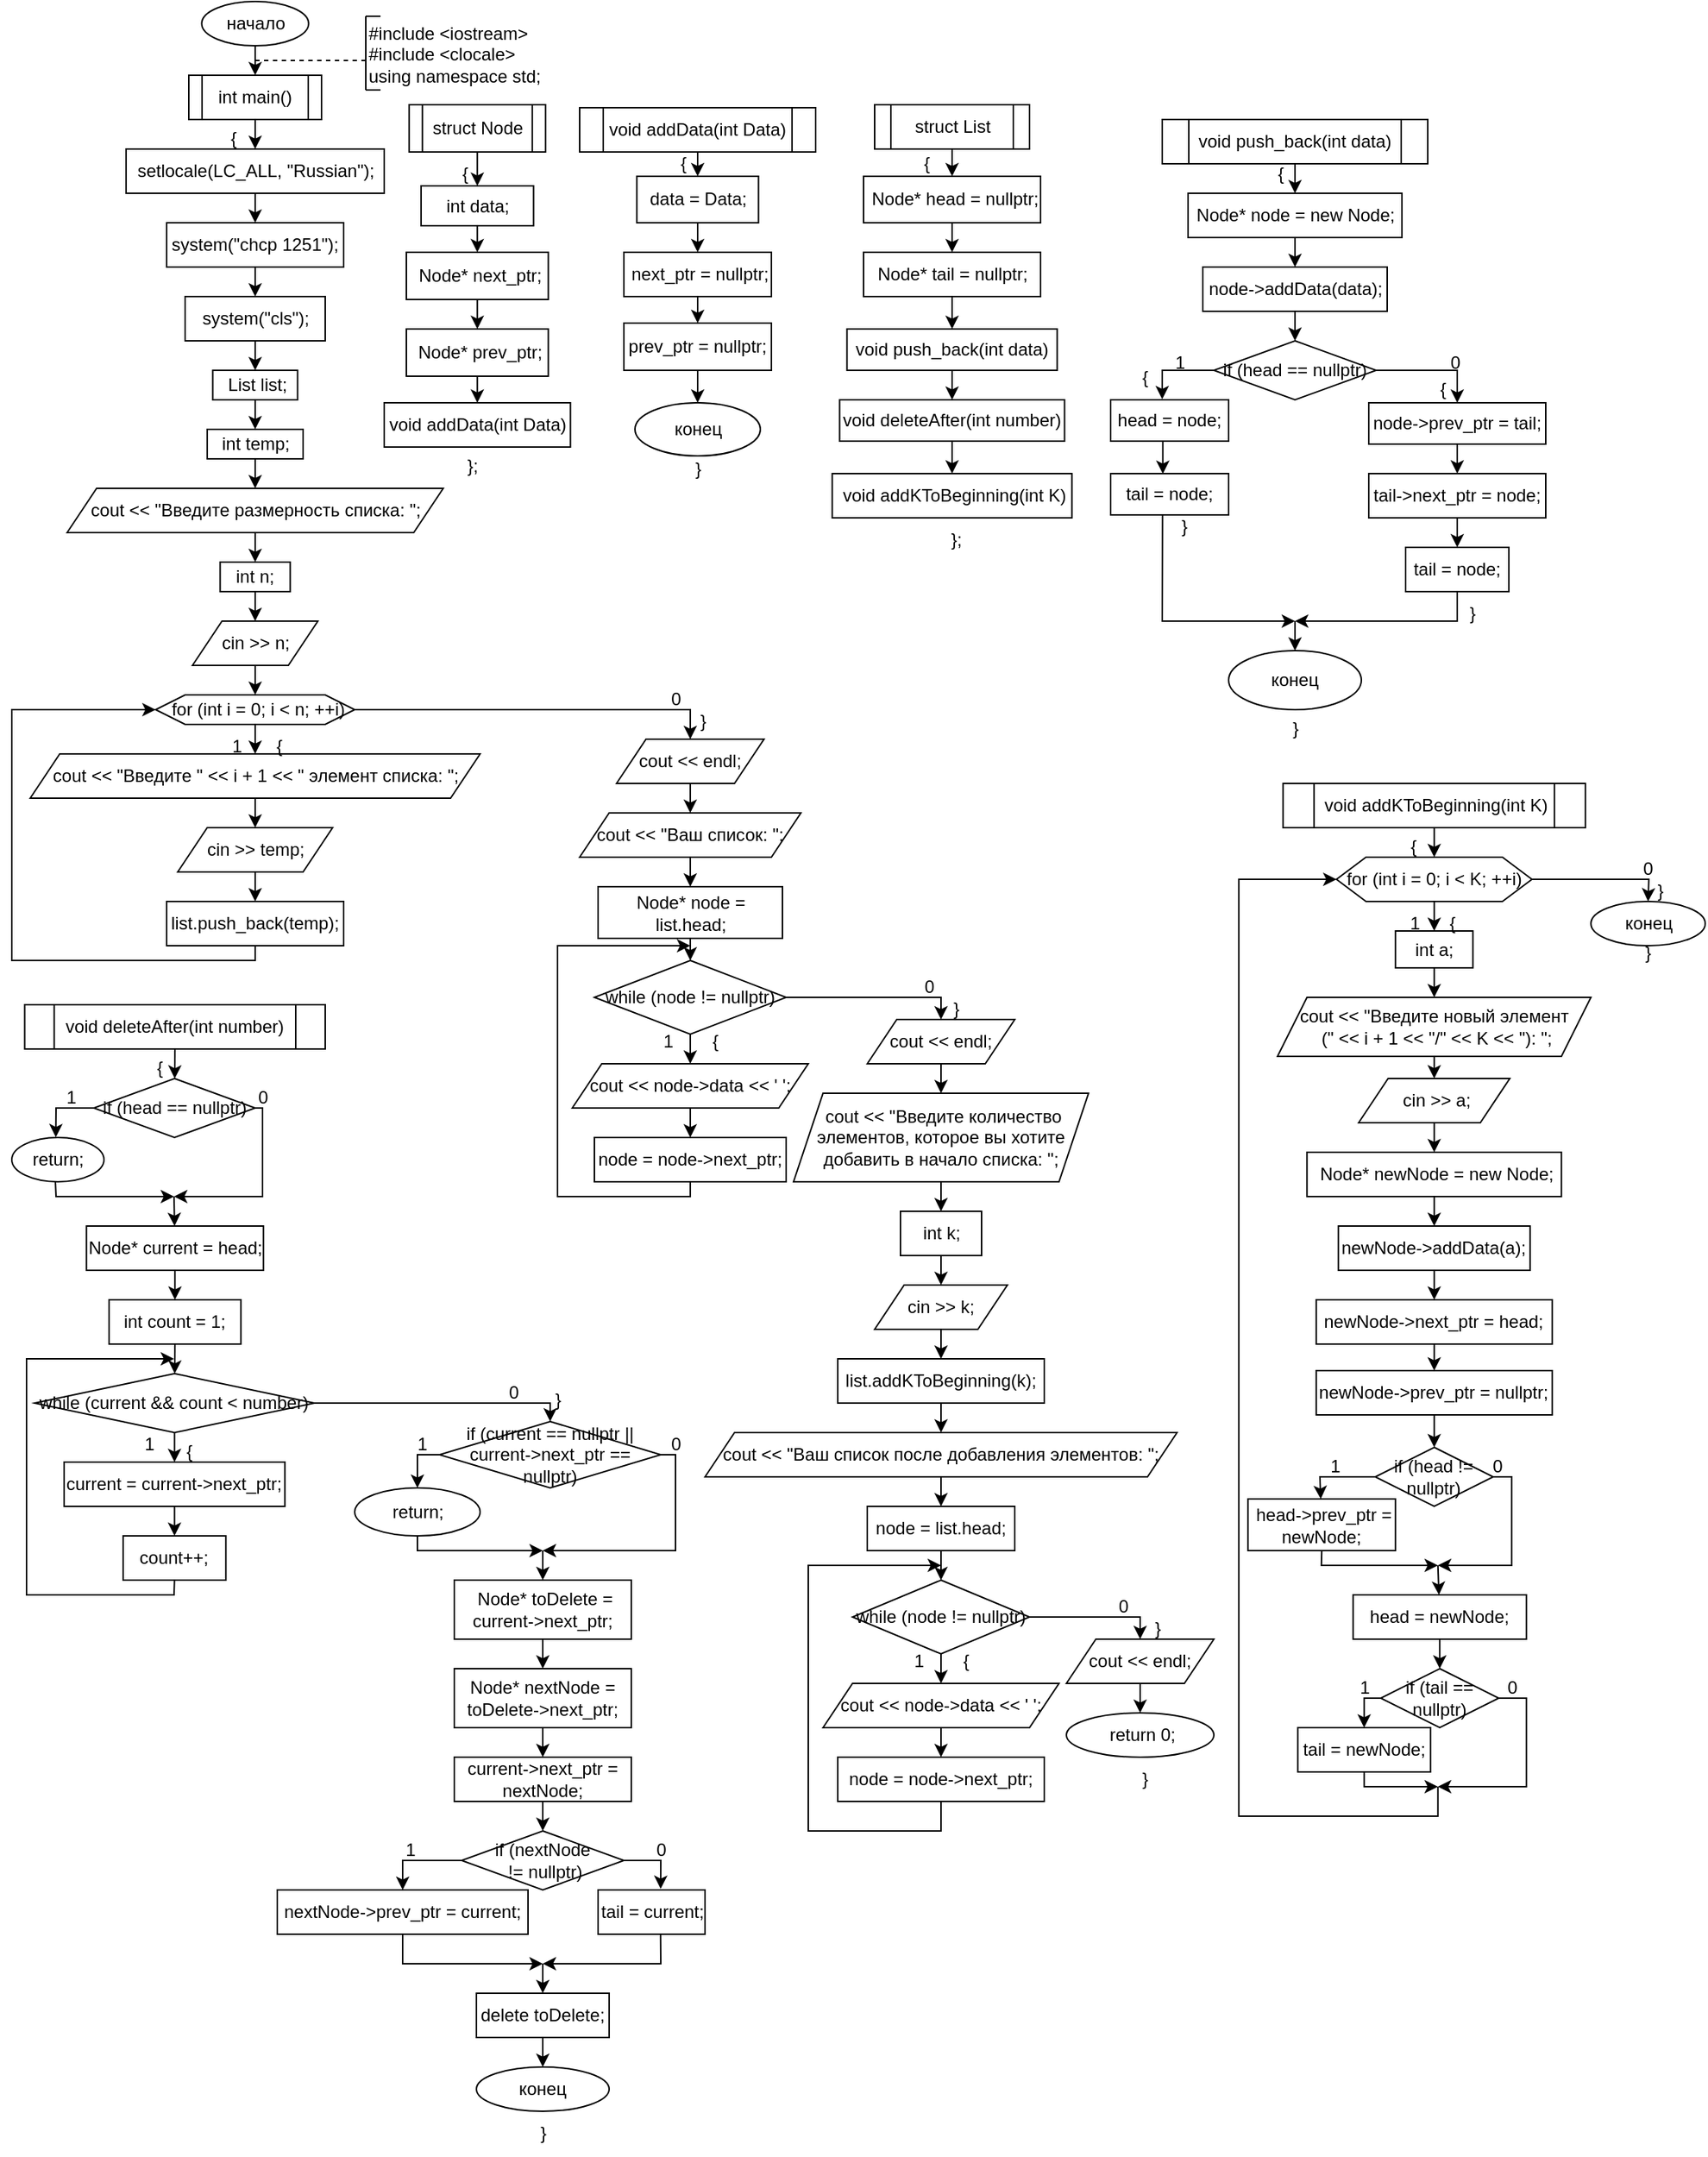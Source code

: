 <mxfile version="24.7.17">
  <diagram name="Страница — 1" id="GLnM9YoixT-CaK1a0OOb">
    <mxGraphModel dx="1229" dy="599" grid="1" gridSize="10" guides="1" tooltips="1" connect="1" arrows="1" fold="1" page="1" pageScale="1" pageWidth="4681" pageHeight="3300" math="0" shadow="0">
      <root>
        <mxCell id="0" />
        <mxCell id="1" parent="0" />
        <mxCell id="z_dIVkVkbE54OU3Z9Kmv-1" value="&lt;div&gt;int main()&lt;/div&gt;" style="shape=process;whiteSpace=wrap;html=1;backgroundOutline=1;" parent="1" vertex="1">
          <mxGeometry x="360" y="320" width="90" height="30" as="geometry" />
        </mxCell>
        <mxCell id="z_dIVkVkbE54OU3Z9Kmv-2" value="" style="endArrow=classic;html=1;rounded=0;exitX=0.5;exitY=1;exitDx=0;exitDy=0;" parent="1" source="z_dIVkVkbE54OU3Z9Kmv-1" target="z_dIVkVkbE54OU3Z9Kmv-4" edge="1">
          <mxGeometry width="50" height="50" relative="1" as="geometry">
            <mxPoint x="410" y="430" as="sourcePoint" />
            <mxPoint x="400" y="370" as="targetPoint" />
          </mxGeometry>
        </mxCell>
        <mxCell id="z_dIVkVkbE54OU3Z9Kmv-4" value="setlocale(LC_ALL, &quot;Russian&quot;);" style="rounded=0;whiteSpace=wrap;html=1;" parent="1" vertex="1">
          <mxGeometry x="317.5" y="370" width="175" height="30" as="geometry" />
        </mxCell>
        <mxCell id="z_dIVkVkbE54OU3Z9Kmv-5" value="system(&quot;chcp 1251&quot;);" style="rounded=0;whiteSpace=wrap;html=1;" parent="1" vertex="1">
          <mxGeometry x="345" y="420" width="120" height="30" as="geometry" />
        </mxCell>
        <mxCell id="z_dIVkVkbE54OU3Z9Kmv-6" value="system(&quot;cls&quot;);" style="rounded=0;whiteSpace=wrap;html=1;" parent="1" vertex="1">
          <mxGeometry x="357.5" y="470" width="95" height="30" as="geometry" />
        </mxCell>
        <mxCell id="z_dIVkVkbE54OU3Z9Kmv-7" value="" style="endArrow=classic;html=1;rounded=0;exitX=0.5;exitY=1;exitDx=0;exitDy=0;entryX=0.5;entryY=0;entryDx=0;entryDy=0;" parent="1" source="z_dIVkVkbE54OU3Z9Kmv-4" target="z_dIVkVkbE54OU3Z9Kmv-5" edge="1">
          <mxGeometry width="50" height="50" relative="1" as="geometry">
            <mxPoint x="410" y="480" as="sourcePoint" />
            <mxPoint x="460" y="430" as="targetPoint" />
          </mxGeometry>
        </mxCell>
        <mxCell id="z_dIVkVkbE54OU3Z9Kmv-8" value="" style="endArrow=classic;html=1;rounded=0;exitX=0.5;exitY=1;exitDx=0;exitDy=0;entryX=0.5;entryY=0;entryDx=0;entryDy=0;" parent="1" source="z_dIVkVkbE54OU3Z9Kmv-5" target="z_dIVkVkbE54OU3Z9Kmv-6" edge="1">
          <mxGeometry width="50" height="50" relative="1" as="geometry">
            <mxPoint x="410" y="480" as="sourcePoint" />
            <mxPoint x="460" y="430" as="targetPoint" />
          </mxGeometry>
        </mxCell>
        <mxCell id="z_dIVkVkbE54OU3Z9Kmv-9" value="" style="endArrow=classic;html=1;rounded=0;exitX=0.5;exitY=1;exitDx=0;exitDy=0;" parent="1" source="z_dIVkVkbE54OU3Z9Kmv-6" target="z_dIVkVkbE54OU3Z9Kmv-10" edge="1">
          <mxGeometry width="50" height="50" relative="1" as="geometry">
            <mxPoint x="410" y="560" as="sourcePoint" />
            <mxPoint x="460" y="510" as="targetPoint" />
          </mxGeometry>
        </mxCell>
        <mxCell id="z_dIVkVkbE54OU3Z9Kmv-10" value="&amp;nbsp;List list;" style="rounded=0;whiteSpace=wrap;html=1;" parent="1" vertex="1">
          <mxGeometry x="376.25" y="520" width="57.5" height="20" as="geometry" />
        </mxCell>
        <mxCell id="z_dIVkVkbE54OU3Z9Kmv-11" value="" style="endArrow=classic;html=1;rounded=0;exitX=0.5;exitY=1;exitDx=0;exitDy=0;" parent="1" source="z_dIVkVkbE54OU3Z9Kmv-10" target="z_dIVkVkbE54OU3Z9Kmv-12" edge="1">
          <mxGeometry width="50" height="50" relative="1" as="geometry">
            <mxPoint x="410" y="610" as="sourcePoint" />
            <mxPoint x="460" y="560" as="targetPoint" />
          </mxGeometry>
        </mxCell>
        <mxCell id="z_dIVkVkbE54OU3Z9Kmv-12" value="int temp;" style="rounded=0;whiteSpace=wrap;html=1;" parent="1" vertex="1">
          <mxGeometry x="372.5" y="560" width="65" height="20" as="geometry" />
        </mxCell>
        <mxCell id="z_dIVkVkbE54OU3Z9Kmv-13" value="" style="endArrow=classic;html=1;rounded=0;exitX=0.5;exitY=1;exitDx=0;exitDy=0;" parent="1" source="z_dIVkVkbE54OU3Z9Kmv-12" target="z_dIVkVkbE54OU3Z9Kmv-14" edge="1">
          <mxGeometry width="50" height="50" relative="1" as="geometry">
            <mxPoint x="410" y="630" as="sourcePoint" />
            <mxPoint x="410" y="620" as="targetPoint" />
          </mxGeometry>
        </mxCell>
        <mxCell id="z_dIVkVkbE54OU3Z9Kmv-14" value="cout &amp;lt;&amp;lt; &quot;Введите размерность списка: &quot;;" style="shape=parallelogram;perimeter=parallelogramPerimeter;whiteSpace=wrap;html=1;fixedSize=1;" parent="1" vertex="1">
          <mxGeometry x="277.5" y="600" width="255" height="30" as="geometry" />
        </mxCell>
        <mxCell id="z_dIVkVkbE54OU3Z9Kmv-15" value="int n;" style="rounded=0;whiteSpace=wrap;html=1;" parent="1" vertex="1">
          <mxGeometry x="381.25" y="650" width="47.5" height="20" as="geometry" />
        </mxCell>
        <mxCell id="z_dIVkVkbE54OU3Z9Kmv-16" value="" style="endArrow=classic;html=1;rounded=0;exitX=0.5;exitY=1;exitDx=0;exitDy=0;entryX=0.5;entryY=0;entryDx=0;entryDy=0;" parent="1" source="z_dIVkVkbE54OU3Z9Kmv-14" target="z_dIVkVkbE54OU3Z9Kmv-15" edge="1">
          <mxGeometry width="50" height="50" relative="1" as="geometry">
            <mxPoint x="410" y="660" as="sourcePoint" />
            <mxPoint x="460" y="610" as="targetPoint" />
          </mxGeometry>
        </mxCell>
        <mxCell id="z_dIVkVkbE54OU3Z9Kmv-17" value="" style="endArrow=classic;html=1;rounded=0;exitX=0.5;exitY=1;exitDx=0;exitDy=0;" parent="1" source="z_dIVkVkbE54OU3Z9Kmv-15" target="z_dIVkVkbE54OU3Z9Kmv-18" edge="1">
          <mxGeometry width="50" height="50" relative="1" as="geometry">
            <mxPoint x="410" y="710" as="sourcePoint" />
            <mxPoint x="400" y="690" as="targetPoint" />
          </mxGeometry>
        </mxCell>
        <mxCell id="z_dIVkVkbE54OU3Z9Kmv-18" value="cin &amp;gt;&amp;gt; n;" style="shape=parallelogram;perimeter=parallelogramPerimeter;whiteSpace=wrap;html=1;fixedSize=1;" parent="1" vertex="1">
          <mxGeometry x="362.5" y="690" width="85" height="30" as="geometry" />
        </mxCell>
        <mxCell id="z_dIVkVkbE54OU3Z9Kmv-19" value="" style="endArrow=classic;html=1;rounded=0;exitX=0.5;exitY=1;exitDx=0;exitDy=0;" parent="1" source="z_dIVkVkbE54OU3Z9Kmv-18" target="z_dIVkVkbE54OU3Z9Kmv-20" edge="1">
          <mxGeometry width="50" height="50" relative="1" as="geometry">
            <mxPoint x="410" y="780" as="sourcePoint" />
            <mxPoint x="460" y="730" as="targetPoint" />
          </mxGeometry>
        </mxCell>
        <mxCell id="z_dIVkVkbE54OU3Z9Kmv-20" value="&amp;nbsp;for (int i = 0; i &amp;lt; n; ++i)" style="shape=hexagon;perimeter=hexagonPerimeter2;whiteSpace=wrap;html=1;fixedSize=1;" parent="1" vertex="1">
          <mxGeometry x="337.5" y="740" width="135" height="20" as="geometry" />
        </mxCell>
        <mxCell id="z_dIVkVkbE54OU3Z9Kmv-21" value="" style="endArrow=classic;html=1;rounded=0;exitX=0.5;exitY=1;exitDx=0;exitDy=0;" parent="1" source="z_dIVkVkbE54OU3Z9Kmv-20" target="z_dIVkVkbE54OU3Z9Kmv-22" edge="1">
          <mxGeometry width="50" height="50" relative="1" as="geometry">
            <mxPoint x="400" y="810" as="sourcePoint" />
            <mxPoint x="410" y="800" as="targetPoint" />
          </mxGeometry>
        </mxCell>
        <mxCell id="z_dIVkVkbE54OU3Z9Kmv-22" value="cout &amp;lt;&amp;lt; &quot;Введите &quot; &amp;lt;&amp;lt; i + 1 &amp;lt;&amp;lt; &quot; элемент списка: &quot;;" style="shape=parallelogram;perimeter=parallelogramPerimeter;whiteSpace=wrap;html=1;fixedSize=1;" parent="1" vertex="1">
          <mxGeometry x="252.5" y="780" width="305" height="30" as="geometry" />
        </mxCell>
        <mxCell id="z_dIVkVkbE54OU3Z9Kmv-23" value="" style="endArrow=classic;html=1;rounded=0;exitX=0.5;exitY=1;exitDx=0;exitDy=0;" parent="1" source="z_dIVkVkbE54OU3Z9Kmv-22" target="z_dIVkVkbE54OU3Z9Kmv-24" edge="1">
          <mxGeometry width="50" height="50" relative="1" as="geometry">
            <mxPoint x="360" y="850" as="sourcePoint" />
            <mxPoint x="405" y="820" as="targetPoint" />
          </mxGeometry>
        </mxCell>
        <mxCell id="z_dIVkVkbE54OU3Z9Kmv-24" value="cin &amp;gt;&amp;gt; temp;" style="shape=parallelogram;perimeter=parallelogramPerimeter;whiteSpace=wrap;html=1;fixedSize=1;" parent="1" vertex="1">
          <mxGeometry x="352.5" y="830" width="105" height="30" as="geometry" />
        </mxCell>
        <mxCell id="z_dIVkVkbE54OU3Z9Kmv-25" value="" style="endArrow=classic;html=1;rounded=0;exitX=0.5;exitY=1;exitDx=0;exitDy=0;" parent="1" source="z_dIVkVkbE54OU3Z9Kmv-24" target="z_dIVkVkbE54OU3Z9Kmv-26" edge="1">
          <mxGeometry width="50" height="50" relative="1" as="geometry">
            <mxPoint x="360" y="870" as="sourcePoint" />
            <mxPoint x="400" y="880" as="targetPoint" />
          </mxGeometry>
        </mxCell>
        <mxCell id="z_dIVkVkbE54OU3Z9Kmv-26" value="list.push_back(temp);" style="rounded=0;whiteSpace=wrap;html=1;" parent="1" vertex="1">
          <mxGeometry x="345" y="880" width="120" height="30" as="geometry" />
        </mxCell>
        <mxCell id="z_dIVkVkbE54OU3Z9Kmv-27" value="" style="endArrow=classic;html=1;rounded=0;exitX=0.5;exitY=1;exitDx=0;exitDy=0;entryX=0;entryY=0.5;entryDx=0;entryDy=0;" parent="1" source="z_dIVkVkbE54OU3Z9Kmv-26" target="z_dIVkVkbE54OU3Z9Kmv-20" edge="1">
          <mxGeometry width="50" height="50" relative="1" as="geometry">
            <mxPoint x="380" y="960" as="sourcePoint" />
            <mxPoint x="430" y="910" as="targetPoint" />
            <Array as="points">
              <mxPoint x="405" y="920" />
              <mxPoint x="240" y="920" />
              <mxPoint x="240" y="750" />
            </Array>
          </mxGeometry>
        </mxCell>
        <mxCell id="z_dIVkVkbE54OU3Z9Kmv-28" value="" style="endArrow=classic;html=1;rounded=0;exitX=1;exitY=0.5;exitDx=0;exitDy=0;" parent="1" source="z_dIVkVkbE54OU3Z9Kmv-20" target="z_dIVkVkbE54OU3Z9Kmv-29" edge="1">
          <mxGeometry width="50" height="50" relative="1" as="geometry">
            <mxPoint x="650" y="840" as="sourcePoint" />
            <mxPoint x="700" y="780" as="targetPoint" />
            <Array as="points">
              <mxPoint x="700" y="750" />
            </Array>
          </mxGeometry>
        </mxCell>
        <mxCell id="z_dIVkVkbE54OU3Z9Kmv-29" value="cout &amp;lt;&amp;lt; endl;" style="shape=parallelogram;perimeter=parallelogramPerimeter;whiteSpace=wrap;html=1;fixedSize=1;" parent="1" vertex="1">
          <mxGeometry x="650" y="770" width="100" height="30" as="geometry" />
        </mxCell>
        <mxCell id="z_dIVkVkbE54OU3Z9Kmv-30" value="" style="endArrow=classic;html=1;rounded=0;exitX=0.5;exitY=1;exitDx=0;exitDy=0;entryX=0.5;entryY=0;entryDx=0;entryDy=0;" parent="1" source="z_dIVkVkbE54OU3Z9Kmv-29" target="z_dIVkVkbE54OU3Z9Kmv-31" edge="1">
          <mxGeometry width="50" height="50" relative="1" as="geometry">
            <mxPoint x="670" y="840" as="sourcePoint" />
            <mxPoint x="700" y="810" as="targetPoint" />
          </mxGeometry>
        </mxCell>
        <mxCell id="z_dIVkVkbE54OU3Z9Kmv-31" value="cout &amp;lt;&amp;lt; &quot;Ваш список: &quot;;" style="shape=parallelogram;perimeter=parallelogramPerimeter;whiteSpace=wrap;html=1;fixedSize=1;" parent="1" vertex="1">
          <mxGeometry x="625" y="820" width="150" height="30" as="geometry" />
        </mxCell>
        <mxCell id="z_dIVkVkbE54OU3Z9Kmv-32" value="" style="endArrow=classic;html=1;rounded=0;exitX=0.5;exitY=1;exitDx=0;exitDy=0;" parent="1" source="z_dIVkVkbE54OU3Z9Kmv-31" target="z_dIVkVkbE54OU3Z9Kmv-33" edge="1">
          <mxGeometry width="50" height="50" relative="1" as="geometry">
            <mxPoint x="680" y="870" as="sourcePoint" />
            <mxPoint x="690" y="880" as="targetPoint" />
          </mxGeometry>
        </mxCell>
        <mxCell id="z_dIVkVkbE54OU3Z9Kmv-33" value="Node* node = list.head;" style="rounded=0;whiteSpace=wrap;html=1;" parent="1" vertex="1">
          <mxGeometry x="637.5" y="870" width="125" height="35" as="geometry" />
        </mxCell>
        <mxCell id="z_dIVkVkbE54OU3Z9Kmv-34" value="" style="endArrow=classic;html=1;rounded=0;exitX=0.5;exitY=1;exitDx=0;exitDy=0;" parent="1" source="z_dIVkVkbE54OU3Z9Kmv-33" target="z_dIVkVkbE54OU3Z9Kmv-35" edge="1">
          <mxGeometry width="50" height="50" relative="1" as="geometry">
            <mxPoint x="680" y="940" as="sourcePoint" />
            <mxPoint x="700" y="920" as="targetPoint" />
          </mxGeometry>
        </mxCell>
        <mxCell id="z_dIVkVkbE54OU3Z9Kmv-35" value="while (node != nullptr)" style="rhombus;whiteSpace=wrap;html=1;" parent="1" vertex="1">
          <mxGeometry x="635" y="920" width="130" height="50" as="geometry" />
        </mxCell>
        <mxCell id="z_dIVkVkbE54OU3Z9Kmv-36" value="" style="endArrow=classic;html=1;rounded=0;exitX=0.5;exitY=1;exitDx=0;exitDy=0;" parent="1" source="z_dIVkVkbE54OU3Z9Kmv-35" target="z_dIVkVkbE54OU3Z9Kmv-38" edge="1">
          <mxGeometry width="50" height="50" relative="1" as="geometry">
            <mxPoint x="690" y="1030" as="sourcePoint" />
            <mxPoint x="700" y="990" as="targetPoint" />
          </mxGeometry>
        </mxCell>
        <mxCell id="z_dIVkVkbE54OU3Z9Kmv-38" value="cout &amp;lt;&amp;lt; node-&amp;gt;data &amp;lt;&amp;lt; &#39; &#39;;" style="shape=parallelogram;perimeter=parallelogramPerimeter;whiteSpace=wrap;html=1;fixedSize=1;" parent="1" vertex="1">
          <mxGeometry x="620" y="990" width="160" height="30" as="geometry" />
        </mxCell>
        <mxCell id="z_dIVkVkbE54OU3Z9Kmv-39" value="" style="endArrow=classic;html=1;rounded=0;exitX=0.5;exitY=1;exitDx=0;exitDy=0;" parent="1" source="z_dIVkVkbE54OU3Z9Kmv-38" target="z_dIVkVkbE54OU3Z9Kmv-40" edge="1">
          <mxGeometry width="50" height="50" relative="1" as="geometry">
            <mxPoint x="660" y="1060" as="sourcePoint" />
            <mxPoint x="690" y="1040" as="targetPoint" />
          </mxGeometry>
        </mxCell>
        <mxCell id="z_dIVkVkbE54OU3Z9Kmv-40" value="node = node-&amp;gt;next_ptr;" style="rounded=0;whiteSpace=wrap;html=1;" parent="1" vertex="1">
          <mxGeometry x="635" y="1040" width="130" height="30" as="geometry" />
        </mxCell>
        <mxCell id="z_dIVkVkbE54OU3Z9Kmv-41" value="" style="endArrow=classic;html=1;rounded=0;exitX=0.5;exitY=1;exitDx=0;exitDy=0;" parent="1" source="z_dIVkVkbE54OU3Z9Kmv-40" edge="1">
          <mxGeometry width="50" height="50" relative="1" as="geometry">
            <mxPoint x="660" y="1090" as="sourcePoint" />
            <mxPoint x="700" y="910" as="targetPoint" />
            <Array as="points">
              <mxPoint x="700" y="1080" />
              <mxPoint x="610" y="1080" />
              <mxPoint x="610" y="910" />
            </Array>
          </mxGeometry>
        </mxCell>
        <mxCell id="z_dIVkVkbE54OU3Z9Kmv-42" value="" style="endArrow=classic;html=1;rounded=0;exitX=1;exitY=0.5;exitDx=0;exitDy=0;" parent="1" source="z_dIVkVkbE54OU3Z9Kmv-35" target="z_dIVkVkbE54OU3Z9Kmv-43" edge="1">
          <mxGeometry width="50" height="50" relative="1" as="geometry">
            <mxPoint x="730" y="1040" as="sourcePoint" />
            <mxPoint x="870" y="960" as="targetPoint" />
            <Array as="points">
              <mxPoint x="870" y="945" />
            </Array>
          </mxGeometry>
        </mxCell>
        <mxCell id="z_dIVkVkbE54OU3Z9Kmv-43" value="cout &amp;lt;&amp;lt; endl;" style="shape=parallelogram;perimeter=parallelogramPerimeter;whiteSpace=wrap;html=1;fixedSize=1;" parent="1" vertex="1">
          <mxGeometry x="820" y="960" width="100" height="30" as="geometry" />
        </mxCell>
        <mxCell id="z_dIVkVkbE54OU3Z9Kmv-44" value="" style="endArrow=classic;html=1;rounded=0;exitX=0.5;exitY=1;exitDx=0;exitDy=0;" parent="1" source="z_dIVkVkbE54OU3Z9Kmv-43" target="z_dIVkVkbE54OU3Z9Kmv-45" edge="1">
          <mxGeometry width="50" height="50" relative="1" as="geometry">
            <mxPoint x="860" y="1040" as="sourcePoint" />
            <mxPoint x="870" y="1010" as="targetPoint" />
          </mxGeometry>
        </mxCell>
        <mxCell id="z_dIVkVkbE54OU3Z9Kmv-45" value="&amp;nbsp;cout &amp;lt;&amp;lt; &quot;Введите количество элементов, которое вы хотите добавить в начало списка: &quot;;" style="shape=parallelogram;perimeter=parallelogramPerimeter;whiteSpace=wrap;html=1;fixedSize=1;" parent="1" vertex="1">
          <mxGeometry x="770" y="1010" width="200" height="60" as="geometry" />
        </mxCell>
        <mxCell id="z_dIVkVkbE54OU3Z9Kmv-46" value="" style="endArrow=classic;html=1;rounded=0;exitX=0.5;exitY=1;exitDx=0;exitDy=0;" parent="1" source="z_dIVkVkbE54OU3Z9Kmv-45" target="z_dIVkVkbE54OU3Z9Kmv-47" edge="1">
          <mxGeometry width="50" height="50" relative="1" as="geometry">
            <mxPoint x="860" y="1110" as="sourcePoint" />
            <mxPoint x="870" y="1090" as="targetPoint" />
          </mxGeometry>
        </mxCell>
        <mxCell id="z_dIVkVkbE54OU3Z9Kmv-47" value="int k;" style="rounded=0;whiteSpace=wrap;html=1;" parent="1" vertex="1">
          <mxGeometry x="842.5" y="1090" width="55" height="30" as="geometry" />
        </mxCell>
        <mxCell id="z_dIVkVkbE54OU3Z9Kmv-48" value="" style="endArrow=classic;html=1;rounded=0;exitX=0.5;exitY=1;exitDx=0;exitDy=0;" parent="1" source="z_dIVkVkbE54OU3Z9Kmv-47" target="z_dIVkVkbE54OU3Z9Kmv-49" edge="1">
          <mxGeometry width="50" height="50" relative="1" as="geometry">
            <mxPoint x="890" y="1170" as="sourcePoint" />
            <mxPoint x="940" y="1120" as="targetPoint" />
          </mxGeometry>
        </mxCell>
        <mxCell id="z_dIVkVkbE54OU3Z9Kmv-49" value="cin &amp;gt;&amp;gt; k;" style="shape=parallelogram;perimeter=parallelogramPerimeter;whiteSpace=wrap;html=1;fixedSize=1;" parent="1" vertex="1">
          <mxGeometry x="825" y="1140" width="90" height="30" as="geometry" />
        </mxCell>
        <mxCell id="z_dIVkVkbE54OU3Z9Kmv-50" value="" style="endArrow=classic;html=1;rounded=0;exitX=0.5;exitY=1;exitDx=0;exitDy=0;" parent="1" source="z_dIVkVkbE54OU3Z9Kmv-49" target="z_dIVkVkbE54OU3Z9Kmv-51" edge="1">
          <mxGeometry width="50" height="50" relative="1" as="geometry">
            <mxPoint x="860" y="1210" as="sourcePoint" />
            <mxPoint x="870" y="1190" as="targetPoint" />
          </mxGeometry>
        </mxCell>
        <mxCell id="z_dIVkVkbE54OU3Z9Kmv-51" value="list.addKToBeginning(k);" style="rounded=0;whiteSpace=wrap;html=1;" parent="1" vertex="1">
          <mxGeometry x="800" y="1190" width="140" height="30" as="geometry" />
        </mxCell>
        <mxCell id="z_dIVkVkbE54OU3Z9Kmv-52" value="" style="endArrow=classic;html=1;rounded=0;exitX=0.5;exitY=1;exitDx=0;exitDy=0;" parent="1" source="z_dIVkVkbE54OU3Z9Kmv-51" target="z_dIVkVkbE54OU3Z9Kmv-53" edge="1">
          <mxGeometry width="50" height="50" relative="1" as="geometry">
            <mxPoint x="860" y="1250" as="sourcePoint" />
            <mxPoint x="870" y="1240" as="targetPoint" />
          </mxGeometry>
        </mxCell>
        <mxCell id="z_dIVkVkbE54OU3Z9Kmv-53" value="cout &amp;lt;&amp;lt; &quot;Ваш список после добавления элементов: &quot;;" style="shape=parallelogram;perimeter=parallelogramPerimeter;whiteSpace=wrap;html=1;fixedSize=1;" parent="1" vertex="1">
          <mxGeometry x="710" y="1240" width="320" height="30" as="geometry" />
        </mxCell>
        <mxCell id="z_dIVkVkbE54OU3Z9Kmv-54" value="" style="endArrow=classic;html=1;rounded=0;exitX=0.5;exitY=1;exitDx=0;exitDy=0;" parent="1" source="z_dIVkVkbE54OU3Z9Kmv-53" target="z_dIVkVkbE54OU3Z9Kmv-55" edge="1">
          <mxGeometry width="50" height="50" relative="1" as="geometry">
            <mxPoint x="780" y="1310" as="sourcePoint" />
            <mxPoint x="870" y="1290" as="targetPoint" />
          </mxGeometry>
        </mxCell>
        <mxCell id="z_dIVkVkbE54OU3Z9Kmv-55" value="node = list.head;" style="rounded=0;whiteSpace=wrap;html=1;" parent="1" vertex="1">
          <mxGeometry x="820" y="1290" width="100" height="30" as="geometry" />
        </mxCell>
        <mxCell id="z_dIVkVkbE54OU3Z9Kmv-56" value="" style="endArrow=classic;html=1;rounded=0;exitX=0.5;exitY=1;exitDx=0;exitDy=0;" parent="1" source="z_dIVkVkbE54OU3Z9Kmv-55" target="z_dIVkVkbE54OU3Z9Kmv-57" edge="1">
          <mxGeometry width="50" height="50" relative="1" as="geometry">
            <mxPoint x="780" y="1390" as="sourcePoint" />
            <mxPoint x="830" y="1340" as="targetPoint" />
          </mxGeometry>
        </mxCell>
        <mxCell id="z_dIVkVkbE54OU3Z9Kmv-57" value="while (node != nullptr)" style="rhombus;whiteSpace=wrap;html=1;" parent="1" vertex="1">
          <mxGeometry x="810" y="1340" width="120" height="50" as="geometry" />
        </mxCell>
        <mxCell id="z_dIVkVkbE54OU3Z9Kmv-58" value="" style="endArrow=classic;html=1;rounded=0;exitX=0.5;exitY=1;exitDx=0;exitDy=0;" parent="1" source="z_dIVkVkbE54OU3Z9Kmv-57" target="z_dIVkVkbE54OU3Z9Kmv-59" edge="1">
          <mxGeometry width="50" height="50" relative="1" as="geometry">
            <mxPoint x="830" y="1400" as="sourcePoint" />
            <mxPoint x="870" y="1410" as="targetPoint" />
          </mxGeometry>
        </mxCell>
        <mxCell id="z_dIVkVkbE54OU3Z9Kmv-59" value="cout &amp;lt;&amp;lt; node-&amp;gt;data &amp;lt;&amp;lt; &#39; &#39;;" style="shape=parallelogram;perimeter=parallelogramPerimeter;whiteSpace=wrap;html=1;fixedSize=1;" parent="1" vertex="1">
          <mxGeometry x="790" y="1410" width="160" height="30" as="geometry" />
        </mxCell>
        <mxCell id="z_dIVkVkbE54OU3Z9Kmv-60" value="" style="endArrow=classic;html=1;rounded=0;exitX=0.5;exitY=1;exitDx=0;exitDy=0;" parent="1" source="z_dIVkVkbE54OU3Z9Kmv-59" target="z_dIVkVkbE54OU3Z9Kmv-61" edge="1">
          <mxGeometry width="50" height="50" relative="1" as="geometry">
            <mxPoint x="830" y="1470" as="sourcePoint" />
            <mxPoint x="870" y="1460" as="targetPoint" />
          </mxGeometry>
        </mxCell>
        <mxCell id="z_dIVkVkbE54OU3Z9Kmv-61" value="node = node-&amp;gt;next_ptr;" style="rounded=0;whiteSpace=wrap;html=1;" parent="1" vertex="1">
          <mxGeometry x="800" y="1460" width="140" height="30" as="geometry" />
        </mxCell>
        <mxCell id="z_dIVkVkbE54OU3Z9Kmv-62" value="" style="endArrow=classic;html=1;rounded=0;exitX=0.5;exitY=1;exitDx=0;exitDy=0;" parent="1" source="z_dIVkVkbE54OU3Z9Kmv-61" edge="1">
          <mxGeometry width="50" height="50" relative="1" as="geometry">
            <mxPoint x="830" y="1510" as="sourcePoint" />
            <mxPoint x="870" y="1330" as="targetPoint" />
            <Array as="points">
              <mxPoint x="870" y="1510" />
              <mxPoint x="780" y="1510" />
              <mxPoint x="780" y="1330" />
            </Array>
          </mxGeometry>
        </mxCell>
        <mxCell id="z_dIVkVkbE54OU3Z9Kmv-63" value="" style="endArrow=classic;html=1;rounded=0;exitX=1;exitY=0.5;exitDx=0;exitDy=0;" parent="1" source="z_dIVkVkbE54OU3Z9Kmv-57" target="z_dIVkVkbE54OU3Z9Kmv-64" edge="1">
          <mxGeometry width="50" height="50" relative="1" as="geometry">
            <mxPoint x="950" y="1420" as="sourcePoint" />
            <mxPoint x="1050" y="1380" as="targetPoint" />
            <Array as="points">
              <mxPoint x="1005" y="1365" />
            </Array>
          </mxGeometry>
        </mxCell>
        <mxCell id="z_dIVkVkbE54OU3Z9Kmv-64" value="cout &amp;lt;&amp;lt; endl;" style="shape=parallelogram;perimeter=parallelogramPerimeter;whiteSpace=wrap;html=1;fixedSize=1;" parent="1" vertex="1">
          <mxGeometry x="955" y="1380" width="100" height="30" as="geometry" />
        </mxCell>
        <mxCell id="z_dIVkVkbE54OU3Z9Kmv-65" value="" style="endArrow=classic;html=1;rounded=0;exitX=0.5;exitY=1;exitDx=0;exitDy=0;entryX=0.5;entryY=0;entryDx=0;entryDy=0;" parent="1" source="z_dIVkVkbE54OU3Z9Kmv-64" target="z_dIVkVkbE54OU3Z9Kmv-66" edge="1">
          <mxGeometry width="50" height="50" relative="1" as="geometry">
            <mxPoint x="1150" y="1420" as="sourcePoint" />
            <mxPoint x="1150" y="1440" as="targetPoint" />
          </mxGeometry>
        </mxCell>
        <mxCell id="z_dIVkVkbE54OU3Z9Kmv-66" value="&amp;nbsp;return 0;" style="ellipse;whiteSpace=wrap;html=1;" parent="1" vertex="1">
          <mxGeometry x="955" y="1430" width="100" height="30" as="geometry" />
        </mxCell>
        <mxCell id="z_dIVkVkbE54OU3Z9Kmv-67" value="{" style="text;html=1;align=center;verticalAlign=middle;resizable=0;points=[];autosize=1;strokeColor=none;fillColor=none;" parent="1" vertex="1">
          <mxGeometry x="375" y="348" width="30" height="30" as="geometry" />
        </mxCell>
        <mxCell id="lCDCBmjSu5bwQ2rQkBia-1" value="1&amp;nbsp; &amp;nbsp; &amp;nbsp; &amp;nbsp;{" style="text;html=1;align=center;verticalAlign=middle;resizable=0;points=[];autosize=1;strokeColor=none;fillColor=none;" parent="1" vertex="1">
          <mxGeometry x="376.25" y="760" width="60" height="30" as="geometry" />
        </mxCell>
        <mxCell id="lCDCBmjSu5bwQ2rQkBia-2" value="0&lt;div&gt;&amp;nbsp; &amp;nbsp; &amp;nbsp; &amp;nbsp; &amp;nbsp; &amp;nbsp;}&lt;/div&gt;" style="text;html=1;align=center;verticalAlign=middle;resizable=0;points=[];autosize=1;strokeColor=none;fillColor=none;" parent="1" vertex="1">
          <mxGeometry x="660" y="730" width="60" height="40" as="geometry" />
        </mxCell>
        <mxCell id="lCDCBmjSu5bwQ2rQkBia-3" value="1&amp;nbsp; &amp;nbsp; &amp;nbsp; &amp;nbsp; {" style="text;html=1;align=center;verticalAlign=middle;resizable=0;points=[];autosize=1;strokeColor=none;fillColor=none;" parent="1" vertex="1">
          <mxGeometry x="670" y="960" width="60" height="30" as="geometry" />
        </mxCell>
        <mxCell id="lCDCBmjSu5bwQ2rQkBia-4" value="0&amp;nbsp; &amp;nbsp; &amp;nbsp; &amp;nbsp; &amp;nbsp; &amp;nbsp;&lt;div&gt;}&lt;/div&gt;" style="text;html=1;align=center;verticalAlign=middle;resizable=0;points=[];autosize=1;strokeColor=none;fillColor=none;" parent="1" vertex="1">
          <mxGeometry x="845" y="925" width="70" height="40" as="geometry" />
        </mxCell>
        <mxCell id="lCDCBmjSu5bwQ2rQkBia-5" value="1&amp;nbsp; &amp;nbsp; &amp;nbsp; &amp;nbsp; {" style="text;html=1;align=center;verticalAlign=middle;resizable=0;points=[];autosize=1;strokeColor=none;fillColor=none;" parent="1" vertex="1">
          <mxGeometry x="840" y="1380" width="60" height="30" as="geometry" />
        </mxCell>
        <mxCell id="lCDCBmjSu5bwQ2rQkBia-6" value="0&amp;nbsp;&lt;div&gt;&amp;nbsp; &amp;nbsp; &amp;nbsp; &amp;nbsp; &amp;nbsp; &amp;nbsp; &amp;nbsp;}&lt;/div&gt;" style="text;html=1;align=center;verticalAlign=middle;resizable=0;points=[];autosize=1;strokeColor=none;fillColor=none;" parent="1" vertex="1">
          <mxGeometry x="960" y="1345" width="70" height="40" as="geometry" />
        </mxCell>
        <mxCell id="lCDCBmjSu5bwQ2rQkBia-7" value="}" style="text;html=1;align=center;verticalAlign=middle;resizable=0;points=[];autosize=1;strokeColor=none;fillColor=none;" parent="1" vertex="1">
          <mxGeometry x="992.5" y="1460" width="30" height="30" as="geometry" />
        </mxCell>
        <mxCell id="lCDCBmjSu5bwQ2rQkBia-8" value="" style="endArrow=classic;html=1;rounded=0;entryX=0.5;entryY=0;entryDx=0;entryDy=0;exitX=0.5;exitY=1;exitDx=0;exitDy=0;" parent="1" source="lCDCBmjSu5bwQ2rQkBia-9" target="z_dIVkVkbE54OU3Z9Kmv-1" edge="1">
          <mxGeometry width="50" height="50" relative="1" as="geometry">
            <mxPoint x="400" y="280" as="sourcePoint" />
            <mxPoint x="450" y="290" as="targetPoint" />
          </mxGeometry>
        </mxCell>
        <mxCell id="lCDCBmjSu5bwQ2rQkBia-9" value="начало" style="ellipse;whiteSpace=wrap;html=1;" parent="1" vertex="1">
          <mxGeometry x="368.75" y="270" width="72.5" height="30" as="geometry" />
        </mxCell>
        <mxCell id="lCDCBmjSu5bwQ2rQkBia-10" value="" style="endArrow=none;dashed=1;html=1;rounded=0;" parent="1" edge="1">
          <mxGeometry width="50" height="50" relative="1" as="geometry">
            <mxPoint x="405" y="310" as="sourcePoint" />
            <mxPoint x="480" y="310" as="targetPoint" />
          </mxGeometry>
        </mxCell>
        <mxCell id="lCDCBmjSu5bwQ2rQkBia-11" value="" style="endArrow=none;html=1;rounded=0;" parent="1" edge="1">
          <mxGeometry width="50" height="50" relative="1" as="geometry">
            <mxPoint x="480" y="330" as="sourcePoint" />
            <mxPoint x="480" y="280" as="targetPoint" />
          </mxGeometry>
        </mxCell>
        <mxCell id="lCDCBmjSu5bwQ2rQkBia-12" value="&lt;div&gt;#include &amp;lt;iostream&amp;gt;&amp;nbsp;&amp;nbsp;&lt;/div&gt;&lt;div&gt;#include &amp;lt;clocale&amp;gt;&amp;nbsp; &amp;nbsp;&lt;/div&gt;&lt;div&gt;using namespace std;&lt;/div&gt;&lt;div&gt;&lt;br&gt;&lt;/div&gt;" style="text;html=1;align=left;verticalAlign=middle;resizable=0;points=[];autosize=1;strokeColor=none;fillColor=none;" parent="1" vertex="1">
          <mxGeometry x="480" y="278" width="140" height="70" as="geometry" />
        </mxCell>
        <mxCell id="lCDCBmjSu5bwQ2rQkBia-13" value="" style="endArrow=none;html=1;rounded=0;" parent="1" edge="1">
          <mxGeometry width="50" height="50" relative="1" as="geometry">
            <mxPoint x="480" y="330" as="sourcePoint" />
            <mxPoint x="490" y="330" as="targetPoint" />
          </mxGeometry>
        </mxCell>
        <mxCell id="lCDCBmjSu5bwQ2rQkBia-14" value="" style="endArrow=none;html=1;rounded=0;" parent="1" edge="1">
          <mxGeometry width="50" height="50" relative="1" as="geometry">
            <mxPoint x="480" y="280" as="sourcePoint" />
            <mxPoint x="490" y="280" as="targetPoint" />
          </mxGeometry>
        </mxCell>
        <mxCell id="lCDCBmjSu5bwQ2rQkBia-17" value="struct Node" style="shape=process;whiteSpace=wrap;html=1;backgroundOutline=1;" parent="1" vertex="1">
          <mxGeometry x="509.37" y="340" width="92.5" height="32" as="geometry" />
        </mxCell>
        <mxCell id="zJ_uBr54DiEU36vrMubK-1" value="" style="endArrow=classic;html=1;rounded=0;exitX=0.5;exitY=1;exitDx=0;exitDy=0;" parent="1" source="lCDCBmjSu5bwQ2rQkBia-17" target="zJ_uBr54DiEU36vrMubK-2" edge="1">
          <mxGeometry width="50" height="50" relative="1" as="geometry">
            <mxPoint x="551.87" y="412" as="sourcePoint" />
            <mxPoint x="555.87" y="392" as="targetPoint" />
          </mxGeometry>
        </mxCell>
        <mxCell id="zJ_uBr54DiEU36vrMubK-2" value="int data;" style="rounded=0;whiteSpace=wrap;html=1;" parent="1" vertex="1">
          <mxGeometry x="517.5" y="395" width="76.25" height="27" as="geometry" />
        </mxCell>
        <mxCell id="zJ_uBr54DiEU36vrMubK-3" value="" style="endArrow=classic;html=1;rounded=0;exitX=0.5;exitY=1;exitDx=0;exitDy=0;" parent="1" source="zJ_uBr54DiEU36vrMubK-2" target="zJ_uBr54DiEU36vrMubK-4" edge="1">
          <mxGeometry width="50" height="50" relative="1" as="geometry">
            <mxPoint x="541.87" y="462" as="sourcePoint" />
            <mxPoint x="581.87" y="442" as="targetPoint" />
          </mxGeometry>
        </mxCell>
        <mxCell id="zJ_uBr54DiEU36vrMubK-4" value="&amp;nbsp;Node* next_ptr;" style="rounded=0;whiteSpace=wrap;html=1;" parent="1" vertex="1">
          <mxGeometry x="507.51" y="440" width="96.24" height="32" as="geometry" />
        </mxCell>
        <mxCell id="zJ_uBr54DiEU36vrMubK-5" value="" style="endArrow=classic;html=1;rounded=0;exitX=0.5;exitY=1;exitDx=0;exitDy=0;entryX=0.5;entryY=0;entryDx=0;entryDy=0;" parent="1" source="zJ_uBr54DiEU36vrMubK-4" target="zJ_uBr54DiEU36vrMubK-6" edge="1">
          <mxGeometry width="50" height="50" relative="1" as="geometry">
            <mxPoint x="541.87" y="502" as="sourcePoint" />
            <mxPoint x="571.87" y="502" as="targetPoint" />
          </mxGeometry>
        </mxCell>
        <mxCell id="zJ_uBr54DiEU36vrMubK-6" value="&amp;nbsp;Node* prev_ptr;" style="rounded=0;whiteSpace=wrap;html=1;" parent="1" vertex="1">
          <mxGeometry x="507.51" y="492" width="96.24" height="32" as="geometry" />
        </mxCell>
        <mxCell id="zJ_uBr54DiEU36vrMubK-7" value="" style="endArrow=classic;html=1;rounded=0;exitX=0.5;exitY=1;exitDx=0;exitDy=0;" parent="1" source="zJ_uBr54DiEU36vrMubK-6" target="zJ_uBr54DiEU36vrMubK-8" edge="1">
          <mxGeometry width="50" height="50" relative="1" as="geometry">
            <mxPoint x="541.87" y="552" as="sourcePoint" />
            <mxPoint x="555.87" y="542" as="targetPoint" />
          </mxGeometry>
        </mxCell>
        <mxCell id="zJ_uBr54DiEU36vrMubK-8" value="void addData(int Data)" style="rounded=0;whiteSpace=wrap;html=1;" parent="1" vertex="1">
          <mxGeometry x="492.5" y="542" width="126.25" height="30" as="geometry" />
        </mxCell>
        <mxCell id="zJ_uBr54DiEU36vrMubK-9" value="{" style="text;html=1;align=center;verticalAlign=middle;resizable=0;points=[];autosize=1;strokeColor=none;fillColor=none;" parent="1" vertex="1">
          <mxGeometry x="531.87" y="372" width="30" height="30" as="geometry" />
        </mxCell>
        <mxCell id="zJ_uBr54DiEU36vrMubK-10" value="};" style="text;html=1;align=center;verticalAlign=middle;resizable=0;points=[];autosize=1;strokeColor=none;fillColor=none;" parent="1" vertex="1">
          <mxGeometry x="536.87" y="570" width="30" height="30" as="geometry" />
        </mxCell>
        <mxCell id="zJ_uBr54DiEU36vrMubK-11" value="void addData(int Data)" style="shape=process;whiteSpace=wrap;html=1;backgroundOutline=1;" parent="1" vertex="1">
          <mxGeometry x="625" y="342" width="160" height="30" as="geometry" />
        </mxCell>
        <mxCell id="zJ_uBr54DiEU36vrMubK-12" value="" style="endArrow=classic;html=1;rounded=0;exitX=0.5;exitY=1;exitDx=0;exitDy=0;" parent="1" source="zJ_uBr54DiEU36vrMubK-11" target="zJ_uBr54DiEU36vrMubK-13" edge="1">
          <mxGeometry width="50" height="50" relative="1" as="geometry">
            <mxPoint x="740" y="450" as="sourcePoint" />
            <mxPoint x="790" y="400" as="targetPoint" />
          </mxGeometry>
        </mxCell>
        <mxCell id="zJ_uBr54DiEU36vrMubK-13" value="&amp;nbsp;data = Data;&amp;nbsp;" style="rounded=0;whiteSpace=wrap;html=1;" parent="1" vertex="1">
          <mxGeometry x="663.75" y="388.5" width="82.5" height="31.5" as="geometry" />
        </mxCell>
        <mxCell id="zJ_uBr54DiEU36vrMubK-14" value="&amp;nbsp;next_ptr = nullptr;" style="rounded=0;whiteSpace=wrap;html=1;" parent="1" vertex="1">
          <mxGeometry x="655" y="440" width="100" height="30" as="geometry" />
        </mxCell>
        <mxCell id="zJ_uBr54DiEU36vrMubK-15" value="prev_ptr = nullptr;" style="rounded=0;whiteSpace=wrap;html=1;" parent="1" vertex="1">
          <mxGeometry x="655" y="488" width="100" height="32" as="geometry" />
        </mxCell>
        <mxCell id="zJ_uBr54DiEU36vrMubK-16" value="" style="endArrow=classic;html=1;rounded=0;exitX=0.5;exitY=1;exitDx=0;exitDy=0;entryX=0.5;entryY=0;entryDx=0;entryDy=0;" parent="1" source="zJ_uBr54DiEU36vrMubK-13" target="zJ_uBr54DiEU36vrMubK-14" edge="1">
          <mxGeometry width="50" height="50" relative="1" as="geometry">
            <mxPoint x="750" y="480" as="sourcePoint" />
            <mxPoint x="800" y="430" as="targetPoint" />
          </mxGeometry>
        </mxCell>
        <mxCell id="zJ_uBr54DiEU36vrMubK-17" value="" style="endArrow=classic;html=1;rounded=0;exitX=0.5;exitY=1;exitDx=0;exitDy=0;entryX=0.5;entryY=0;entryDx=0;entryDy=0;" parent="1" source="zJ_uBr54DiEU36vrMubK-14" target="zJ_uBr54DiEU36vrMubK-15" edge="1">
          <mxGeometry width="50" height="50" relative="1" as="geometry">
            <mxPoint x="750" y="530" as="sourcePoint" />
            <mxPoint x="800" y="480" as="targetPoint" />
          </mxGeometry>
        </mxCell>
        <mxCell id="zJ_uBr54DiEU36vrMubK-18" value="}" style="text;html=1;align=center;verticalAlign=middle;resizable=0;points=[];autosize=1;strokeColor=none;fillColor=none;" parent="1" vertex="1">
          <mxGeometry x="690" y="572" width="30" height="30" as="geometry" />
        </mxCell>
        <mxCell id="zJ_uBr54DiEU36vrMubK-19" value="{" style="text;html=1;align=center;verticalAlign=middle;resizable=0;points=[];autosize=1;strokeColor=none;fillColor=none;" parent="1" vertex="1">
          <mxGeometry x="680" y="365" width="30" height="30" as="geometry" />
        </mxCell>
        <mxCell id="zJ_uBr54DiEU36vrMubK-20" value="struct List" style="shape=process;whiteSpace=wrap;html=1;backgroundOutline=1;" parent="1" vertex="1">
          <mxGeometry x="825" y="340" width="105" height="30" as="geometry" />
        </mxCell>
        <mxCell id="zJ_uBr54DiEU36vrMubK-21" value="" style="endArrow=classic;html=1;rounded=0;exitX=0.5;exitY=1;exitDx=0;exitDy=0;" parent="1" source="zJ_uBr54DiEU36vrMubK-20" target="zJ_uBr54DiEU36vrMubK-22" edge="1">
          <mxGeometry width="50" height="50" relative="1" as="geometry">
            <mxPoint x="910" y="470" as="sourcePoint" />
            <mxPoint x="870" y="390" as="targetPoint" />
          </mxGeometry>
        </mxCell>
        <mxCell id="zJ_uBr54DiEU36vrMubK-22" value="&amp;nbsp;Node* head = nullptr;" style="rounded=0;whiteSpace=wrap;html=1;" parent="1" vertex="1">
          <mxGeometry x="817.5" y="388.5" width="120" height="31.5" as="geometry" />
        </mxCell>
        <mxCell id="zJ_uBr54DiEU36vrMubK-23" value="" style="endArrow=classic;html=1;rounded=0;exitX=0.5;exitY=1;exitDx=0;exitDy=0;" parent="1" source="zJ_uBr54DiEU36vrMubK-22" target="zJ_uBr54DiEU36vrMubK-24" edge="1">
          <mxGeometry width="50" height="50" relative="1" as="geometry">
            <mxPoint x="910" y="470" as="sourcePoint" />
            <mxPoint x="878" y="450" as="targetPoint" />
          </mxGeometry>
        </mxCell>
        <mxCell id="zJ_uBr54DiEU36vrMubK-24" value="Node* tail = nullptr;" style="rounded=0;whiteSpace=wrap;html=1;" parent="1" vertex="1">
          <mxGeometry x="817.5" y="440" width="120" height="30" as="geometry" />
        </mxCell>
        <mxCell id="zJ_uBr54DiEU36vrMubK-25" value="" style="endArrow=classic;html=1;rounded=0;exitX=0.5;exitY=1;exitDx=0;exitDy=0;" parent="1" source="zJ_uBr54DiEU36vrMubK-24" target="zJ_uBr54DiEU36vrMubK-26" edge="1">
          <mxGeometry width="50" height="50" relative="1" as="geometry">
            <mxPoint x="910" y="530" as="sourcePoint" />
            <mxPoint x="878" y="490" as="targetPoint" />
          </mxGeometry>
        </mxCell>
        <mxCell id="zJ_uBr54DiEU36vrMubK-26" value="void push_back(int data)" style="rounded=0;whiteSpace=wrap;html=1;" parent="1" vertex="1">
          <mxGeometry x="806.25" y="492" width="142.5" height="28" as="geometry" />
        </mxCell>
        <mxCell id="zJ_uBr54DiEU36vrMubK-27" value="" style="endArrow=classic;html=1;rounded=0;exitX=0.5;exitY=1;exitDx=0;exitDy=0;" parent="1" source="zJ_uBr54DiEU36vrMubK-26" target="zJ_uBr54DiEU36vrMubK-28" edge="1">
          <mxGeometry width="50" height="50" relative="1" as="geometry">
            <mxPoint x="878" y="552" as="sourcePoint" />
            <mxPoint x="878" y="572" as="targetPoint" />
          </mxGeometry>
        </mxCell>
        <mxCell id="zJ_uBr54DiEU36vrMubK-28" value="void deleteAfter(int number)" style="rounded=0;whiteSpace=wrap;html=1;" parent="1" vertex="1">
          <mxGeometry x="801.25" y="540" width="152.5" height="28" as="geometry" />
        </mxCell>
        <mxCell id="zJ_uBr54DiEU36vrMubK-29" value="" style="endArrow=classic;html=1;rounded=0;exitX=0.5;exitY=1;exitDx=0;exitDy=0;" parent="1" source="zJ_uBr54DiEU36vrMubK-28" target="zJ_uBr54DiEU36vrMubK-30" edge="1">
          <mxGeometry width="50" height="50" relative="1" as="geometry">
            <mxPoint x="878" y="634" as="sourcePoint" />
            <mxPoint x="878" y="654" as="targetPoint" />
          </mxGeometry>
        </mxCell>
        <mxCell id="zJ_uBr54DiEU36vrMubK-30" value="&amp;nbsp;void addKToBeginning(int K)" style="rounded=0;whiteSpace=wrap;html=1;" parent="1" vertex="1">
          <mxGeometry x="796.25" y="590" width="162.5" height="30" as="geometry" />
        </mxCell>
        <mxCell id="zJ_uBr54DiEU36vrMubK-31" value="};" style="text;html=1;align=center;verticalAlign=middle;resizable=0;points=[];autosize=1;strokeColor=none;fillColor=none;" parent="1" vertex="1">
          <mxGeometry x="865" y="620" width="30" height="30" as="geometry" />
        </mxCell>
        <mxCell id="zJ_uBr54DiEU36vrMubK-32" value="{" style="text;html=1;align=center;verticalAlign=middle;resizable=0;points=[];autosize=1;strokeColor=none;fillColor=none;" parent="1" vertex="1">
          <mxGeometry x="845" y="365" width="30" height="30" as="geometry" />
        </mxCell>
        <mxCell id="zJ_uBr54DiEU36vrMubK-33" value="void push_back(int data)" style="shape=process;whiteSpace=wrap;html=1;backgroundOutline=1;" parent="1" vertex="1">
          <mxGeometry x="1020" y="350" width="180" height="30" as="geometry" />
        </mxCell>
        <mxCell id="zJ_uBr54DiEU36vrMubK-34" value="" style="endArrow=classic;html=1;rounded=0;exitX=0.5;exitY=1;exitDx=0;exitDy=0;" parent="1" source="zJ_uBr54DiEU36vrMubK-33" target="zJ_uBr54DiEU36vrMubK-35" edge="1">
          <mxGeometry width="50" height="50" relative="1" as="geometry">
            <mxPoint x="1120" y="460" as="sourcePoint" />
            <mxPoint x="1170" y="410" as="targetPoint" />
          </mxGeometry>
        </mxCell>
        <mxCell id="zJ_uBr54DiEU36vrMubK-35" value="Node* node = new Node;" style="rounded=0;whiteSpace=wrap;html=1;" parent="1" vertex="1">
          <mxGeometry x="1037.5" y="400" width="145" height="30" as="geometry" />
        </mxCell>
        <mxCell id="zJ_uBr54DiEU36vrMubK-36" value="" style="endArrow=classic;html=1;rounded=0;exitX=0.5;exitY=1;exitDx=0;exitDy=0;" parent="1" source="zJ_uBr54DiEU36vrMubK-35" target="zJ_uBr54DiEU36vrMubK-37" edge="1">
          <mxGeometry width="50" height="50" relative="1" as="geometry">
            <mxPoint x="1120" y="480" as="sourcePoint" />
            <mxPoint x="1120" y="460" as="targetPoint" />
          </mxGeometry>
        </mxCell>
        <mxCell id="zJ_uBr54DiEU36vrMubK-37" value="node-&amp;gt;addData(data);" style="rounded=0;whiteSpace=wrap;html=1;" parent="1" vertex="1">
          <mxGeometry x="1047.5" y="450" width="125" height="30" as="geometry" />
        </mxCell>
        <mxCell id="zJ_uBr54DiEU36vrMubK-38" value="" style="endArrow=classic;html=1;rounded=0;exitX=0.5;exitY=1;exitDx=0;exitDy=0;" parent="1" source="zJ_uBr54DiEU36vrMubK-37" target="zJ_uBr54DiEU36vrMubK-39" edge="1">
          <mxGeometry width="50" height="50" relative="1" as="geometry">
            <mxPoint x="1120" y="520" as="sourcePoint" />
            <mxPoint x="1110" y="500" as="targetPoint" />
          </mxGeometry>
        </mxCell>
        <mxCell id="zJ_uBr54DiEU36vrMubK-39" value="if (head == nullptr)" style="rhombus;whiteSpace=wrap;html=1;" parent="1" vertex="1">
          <mxGeometry x="1055" y="500" width="110" height="40" as="geometry" />
        </mxCell>
        <mxCell id="zJ_uBr54DiEU36vrMubK-40" value="" style="endArrow=classic;html=1;rounded=0;exitX=0;exitY=0.5;exitDx=0;exitDy=0;entryX=0.437;entryY=-0.014;entryDx=0;entryDy=0;entryPerimeter=0;" parent="1" source="zJ_uBr54DiEU36vrMubK-39" target="zJ_uBr54DiEU36vrMubK-41" edge="1">
          <mxGeometry width="50" height="50" relative="1" as="geometry">
            <mxPoint x="1120" y="520" as="sourcePoint" />
            <mxPoint x="1020" y="540" as="targetPoint" />
            <Array as="points">
              <mxPoint x="1020" y="520" />
            </Array>
          </mxGeometry>
        </mxCell>
        <mxCell id="zJ_uBr54DiEU36vrMubK-41" value="head = node;" style="rounded=0;whiteSpace=wrap;html=1;" parent="1" vertex="1">
          <mxGeometry x="985" y="540" width="80" height="28" as="geometry" />
        </mxCell>
        <mxCell id="zJ_uBr54DiEU36vrMubK-42" value="tail = node;" style="rounded=0;whiteSpace=wrap;html=1;" parent="1" vertex="1">
          <mxGeometry x="985" y="590" width="80" height="28" as="geometry" />
        </mxCell>
        <mxCell id="zJ_uBr54DiEU36vrMubK-43" value="" style="endArrow=classic;html=1;rounded=0;exitX=0.442;exitY=0.991;exitDx=0;exitDy=0;exitPerimeter=0;entryX=0.442;entryY=0.007;entryDx=0;entryDy=0;entryPerimeter=0;" parent="1" source="zJ_uBr54DiEU36vrMubK-41" target="zJ_uBr54DiEU36vrMubK-42" edge="1">
          <mxGeometry width="50" height="50" relative="1" as="geometry">
            <mxPoint x="1040" y="600" as="sourcePoint" />
            <mxPoint x="1090" y="550" as="targetPoint" />
          </mxGeometry>
        </mxCell>
        <mxCell id="zJ_uBr54DiEU36vrMubK-44" value="" style="endArrow=classic;html=1;rounded=0;exitX=0.44;exitY=0.987;exitDx=0;exitDy=0;exitPerimeter=0;" parent="1" source="zJ_uBr54DiEU36vrMubK-42" edge="1">
          <mxGeometry width="50" height="50" relative="1" as="geometry">
            <mxPoint x="1080" y="630" as="sourcePoint" />
            <mxPoint x="1110" y="690" as="targetPoint" />
            <Array as="points">
              <mxPoint x="1020" y="690" />
            </Array>
          </mxGeometry>
        </mxCell>
        <mxCell id="zJ_uBr54DiEU36vrMubK-45" value="" style="endArrow=classic;html=1;rounded=0;exitX=1;exitY=0.5;exitDx=0;exitDy=0;" parent="1" source="zJ_uBr54DiEU36vrMubK-39" target="zJ_uBr54DiEU36vrMubK-46" edge="1">
          <mxGeometry width="50" height="50" relative="1" as="geometry">
            <mxPoint x="1170" y="600" as="sourcePoint" />
            <mxPoint x="1220" y="540" as="targetPoint" />
            <Array as="points">
              <mxPoint x="1220" y="520" />
            </Array>
          </mxGeometry>
        </mxCell>
        <mxCell id="zJ_uBr54DiEU36vrMubK-46" value="node-&amp;gt;prev_ptr = tail;" style="rounded=0;whiteSpace=wrap;html=1;" parent="1" vertex="1">
          <mxGeometry x="1160" y="542" width="120" height="28" as="geometry" />
        </mxCell>
        <mxCell id="zJ_uBr54DiEU36vrMubK-47" value="" style="endArrow=classic;html=1;rounded=0;exitX=0.5;exitY=1;exitDx=0;exitDy=0;" parent="1" source="zJ_uBr54DiEU36vrMubK-46" target="zJ_uBr54DiEU36vrMubK-48" edge="1">
          <mxGeometry width="50" height="50" relative="1" as="geometry">
            <mxPoint x="1200" y="640" as="sourcePoint" />
            <mxPoint x="1250" y="590" as="targetPoint" />
          </mxGeometry>
        </mxCell>
        <mxCell id="zJ_uBr54DiEU36vrMubK-48" value="tail-&amp;gt;next_ptr = node;" style="rounded=0;whiteSpace=wrap;html=1;" parent="1" vertex="1">
          <mxGeometry x="1160" y="590" width="120" height="30" as="geometry" />
        </mxCell>
        <mxCell id="zJ_uBr54DiEU36vrMubK-49" value="" style="endArrow=classic;html=1;rounded=0;exitX=0.5;exitY=1;exitDx=0;exitDy=0;" parent="1" source="zJ_uBr54DiEU36vrMubK-48" target="zJ_uBr54DiEU36vrMubK-50" edge="1">
          <mxGeometry width="50" height="50" relative="1" as="geometry">
            <mxPoint x="1200" y="640" as="sourcePoint" />
            <mxPoint x="1220" y="640" as="targetPoint" />
          </mxGeometry>
        </mxCell>
        <mxCell id="zJ_uBr54DiEU36vrMubK-50" value="tail = node;" style="rounded=0;whiteSpace=wrap;html=1;" parent="1" vertex="1">
          <mxGeometry x="1185" y="640" width="70" height="30" as="geometry" />
        </mxCell>
        <mxCell id="zJ_uBr54DiEU36vrMubK-51" value="" style="endArrow=classic;html=1;rounded=0;exitX=0.5;exitY=1;exitDx=0;exitDy=0;" parent="1" source="zJ_uBr54DiEU36vrMubK-50" edge="1">
          <mxGeometry width="50" height="50" relative="1" as="geometry">
            <mxPoint x="1170" y="660" as="sourcePoint" />
            <mxPoint x="1110" y="690" as="targetPoint" />
            <Array as="points">
              <mxPoint x="1220" y="690" />
            </Array>
          </mxGeometry>
        </mxCell>
        <mxCell id="zJ_uBr54DiEU36vrMubK-52" value="" style="endArrow=classic;html=1;rounded=0;exitX=0.5;exitY=1;exitDx=0;exitDy=0;" parent="1" source="zJ_uBr54DiEU36vrMubK-15" target="zJ_uBr54DiEU36vrMubK-53" edge="1">
          <mxGeometry width="50" height="50" relative="1" as="geometry">
            <mxPoint x="690" y="580" as="sourcePoint" />
            <mxPoint x="705" y="540" as="targetPoint" />
          </mxGeometry>
        </mxCell>
        <mxCell id="zJ_uBr54DiEU36vrMubK-53" value="конец" style="ellipse;whiteSpace=wrap;html=1;" parent="1" vertex="1">
          <mxGeometry x="662.5" y="542" width="85" height="36" as="geometry" />
        </mxCell>
        <mxCell id="zJ_uBr54DiEU36vrMubK-54" value="" style="endArrow=classic;html=1;rounded=0;" parent="1" target="zJ_uBr54DiEU36vrMubK-55" edge="1">
          <mxGeometry width="50" height="50" relative="1" as="geometry">
            <mxPoint x="1110" y="690" as="sourcePoint" />
            <mxPoint x="1110" y="710" as="targetPoint" />
          </mxGeometry>
        </mxCell>
        <mxCell id="zJ_uBr54DiEU36vrMubK-55" value="конец" style="ellipse;whiteSpace=wrap;html=1;" parent="1" vertex="1">
          <mxGeometry x="1065" y="710" width="90" height="40" as="geometry" />
        </mxCell>
        <mxCell id="zJ_uBr54DiEU36vrMubK-56" value="}" style="text;html=1;align=center;verticalAlign=middle;resizable=0;points=[];autosize=1;strokeColor=none;fillColor=none;" parent="1" vertex="1">
          <mxGeometry x="1095" y="748" width="30" height="30" as="geometry" />
        </mxCell>
        <mxCell id="zJ_uBr54DiEU36vrMubK-57" value="1&amp;nbsp; &amp;nbsp; &amp;nbsp; &amp;nbsp; &amp;nbsp; &amp;nbsp; &amp;nbsp; &amp;nbsp; &amp;nbsp; &amp;nbsp; &amp;nbsp; &amp;nbsp; &amp;nbsp; &amp;nbsp; &amp;nbsp; &amp;nbsp; &amp;nbsp; &amp;nbsp; &amp;nbsp; &amp;nbsp; &amp;nbsp; &amp;nbsp; &amp;nbsp; &amp;nbsp; &amp;nbsp; &amp;nbsp; &amp;nbsp; 0" style="text;html=1;align=center;verticalAlign=middle;resizable=0;points=[];autosize=1;strokeColor=none;fillColor=none;" parent="1" vertex="1">
          <mxGeometry x="1015" y="500" width="220" height="30" as="geometry" />
        </mxCell>
        <mxCell id="zJ_uBr54DiEU36vrMubK-58" value="{&lt;div&gt;&lt;br&gt;&lt;/div&gt;&lt;div&gt;&lt;br&gt;&lt;/div&gt;&lt;div&gt;&lt;br&gt;&lt;/div&gt;&lt;div&gt;&lt;br&gt;&lt;/div&gt;&lt;div&gt;&lt;br&gt;&lt;/div&gt;&lt;div&gt;&lt;br&gt;&lt;/div&gt;&lt;div&gt;&amp;nbsp; &amp;nbsp; &amp;nbsp; &amp;nbsp; &amp;nbsp; &amp;nbsp; &amp;nbsp; &amp;nbsp; }&lt;/div&gt;" style="text;html=1;align=center;verticalAlign=middle;resizable=0;points=[];autosize=1;strokeColor=none;fillColor=none;" parent="1" vertex="1">
          <mxGeometry x="967.5" y="510" width="80" height="130" as="geometry" />
        </mxCell>
        <mxCell id="zJ_uBr54DiEU36vrMubK-59" value="{" style="text;html=1;align=center;verticalAlign=middle;resizable=0;points=[];autosize=1;strokeColor=none;fillColor=none;" parent="1" vertex="1">
          <mxGeometry x="1195" y="518" width="30" height="30" as="geometry" />
        </mxCell>
        <mxCell id="zJ_uBr54DiEU36vrMubK-60" value="}" style="text;html=1;align=center;verticalAlign=middle;resizable=0;points=[];autosize=1;strokeColor=none;fillColor=none;" parent="1" vertex="1">
          <mxGeometry x="1215" y="670" width="30" height="30" as="geometry" />
        </mxCell>
        <mxCell id="zJ_uBr54DiEU36vrMubK-61" value="{" style="text;html=1;align=center;verticalAlign=middle;resizable=0;points=[];autosize=1;strokeColor=none;fillColor=none;" parent="1" vertex="1">
          <mxGeometry x="1085" y="372" width="30" height="30" as="geometry" />
        </mxCell>
        <mxCell id="zJ_uBr54DiEU36vrMubK-62" value="void deleteAfter(int number)" style="shape=process;whiteSpace=wrap;html=1;backgroundOutline=1;" parent="1" vertex="1">
          <mxGeometry x="248.75" y="950" width="203.75" height="30" as="geometry" />
        </mxCell>
        <mxCell id="zJ_uBr54DiEU36vrMubK-63" value="" style="endArrow=classic;html=1;rounded=0;exitX=0.5;exitY=1;exitDx=0;exitDy=0;" parent="1" source="zJ_uBr54DiEU36vrMubK-62" target="zJ_uBr54DiEU36vrMubK-64" edge="1">
          <mxGeometry width="50" height="50" relative="1" as="geometry">
            <mxPoint x="380" y="1050" as="sourcePoint" />
            <mxPoint x="350" y="1000" as="targetPoint" />
          </mxGeometry>
        </mxCell>
        <mxCell id="zJ_uBr54DiEU36vrMubK-64" value="if (head == nullptr)" style="rhombus;whiteSpace=wrap;html=1;" parent="1" vertex="1">
          <mxGeometry x="295.63" y="1000" width="109.37" height="40" as="geometry" />
        </mxCell>
        <mxCell id="zJ_uBr54DiEU36vrMubK-65" value="" style="endArrow=classic;html=1;rounded=0;exitX=0;exitY=0.5;exitDx=0;exitDy=0;entryX=0.477;entryY=-0.006;entryDx=0;entryDy=0;entryPerimeter=0;" parent="1" source="zJ_uBr54DiEU36vrMubK-64" target="zJ_uBr54DiEU36vrMubK-66" edge="1">
          <mxGeometry width="50" height="50" relative="1" as="geometry">
            <mxPoint x="340" y="1080" as="sourcePoint" />
            <mxPoint x="270" y="1050" as="targetPoint" />
            <Array as="points">
              <mxPoint x="270" y="1020" />
            </Array>
          </mxGeometry>
        </mxCell>
        <mxCell id="zJ_uBr54DiEU36vrMubK-66" value="return;" style="ellipse;whiteSpace=wrap;html=1;" parent="1" vertex="1">
          <mxGeometry x="240" y="1040" width="62.5" height="30" as="geometry" />
        </mxCell>
        <mxCell id="zJ_uBr54DiEU36vrMubK-67" value="" style="endArrow=classic;html=1;rounded=0;exitX=1;exitY=0.5;exitDx=0;exitDy=0;" parent="1" source="zJ_uBr54DiEU36vrMubK-64" edge="1">
          <mxGeometry width="50" height="50" relative="1" as="geometry">
            <mxPoint x="310" y="1070" as="sourcePoint" />
            <mxPoint x="350" y="1080" as="targetPoint" />
            <Array as="points">
              <mxPoint x="410" y="1020" />
              <mxPoint x="410" y="1080" />
            </Array>
          </mxGeometry>
        </mxCell>
        <mxCell id="zJ_uBr54DiEU36vrMubK-68" value="" style="endArrow=classic;html=1;rounded=0;exitX=0.473;exitY=1;exitDx=0;exitDy=0;exitPerimeter=0;" parent="1" source="zJ_uBr54DiEU36vrMubK-66" edge="1">
          <mxGeometry width="50" height="50" relative="1" as="geometry">
            <mxPoint x="320" y="1080" as="sourcePoint" />
            <mxPoint x="350" y="1080" as="targetPoint" />
            <Array as="points">
              <mxPoint x="270" y="1080" />
            </Array>
          </mxGeometry>
        </mxCell>
        <mxCell id="zJ_uBr54DiEU36vrMubK-69" value="{" style="text;html=1;align=center;verticalAlign=middle;resizable=0;points=[];autosize=1;strokeColor=none;fillColor=none;" parent="1" vertex="1">
          <mxGeometry x="325" y="978" width="30" height="30" as="geometry" />
        </mxCell>
        <mxCell id="zJ_uBr54DiEU36vrMubK-70" value="" style="endArrow=classic;html=1;rounded=0;" parent="1" target="zJ_uBr54DiEU36vrMubK-71" edge="1">
          <mxGeometry width="50" height="50" relative="1" as="geometry">
            <mxPoint x="350" y="1080" as="sourcePoint" />
            <mxPoint x="350" y="1100" as="targetPoint" />
          </mxGeometry>
        </mxCell>
        <mxCell id="zJ_uBr54DiEU36vrMubK-71" value="Node* current = head;" style="rounded=0;whiteSpace=wrap;html=1;" parent="1" vertex="1">
          <mxGeometry x="290.63" y="1100" width="120" height="30" as="geometry" />
        </mxCell>
        <mxCell id="zJ_uBr54DiEU36vrMubK-72" value="" style="endArrow=classic;html=1;rounded=0;exitX=0.5;exitY=1;exitDx=0;exitDy=0;" parent="1" source="zJ_uBr54DiEU36vrMubK-71" target="zJ_uBr54DiEU36vrMubK-73" edge="1">
          <mxGeometry width="50" height="50" relative="1" as="geometry">
            <mxPoint x="350" y="1150" as="sourcePoint" />
            <mxPoint x="350" y="1150" as="targetPoint" />
          </mxGeometry>
        </mxCell>
        <mxCell id="zJ_uBr54DiEU36vrMubK-73" value="int count = 1;" style="rounded=0;whiteSpace=wrap;html=1;" parent="1" vertex="1">
          <mxGeometry x="305.94" y="1150" width="89.37" height="30" as="geometry" />
        </mxCell>
        <mxCell id="zJ_uBr54DiEU36vrMubK-74" value="" style="endArrow=classic;html=1;rounded=0;exitX=0.5;exitY=1;exitDx=0;exitDy=0;" parent="1" source="zJ_uBr54DiEU36vrMubK-73" target="zJ_uBr54DiEU36vrMubK-75" edge="1">
          <mxGeometry width="50" height="50" relative="1" as="geometry">
            <mxPoint x="350" y="1210" as="sourcePoint" />
            <mxPoint x="351" y="1200" as="targetPoint" />
          </mxGeometry>
        </mxCell>
        <mxCell id="zJ_uBr54DiEU36vrMubK-75" value="while (current &amp;amp;&amp;amp; count &amp;lt; number)" style="rhombus;whiteSpace=wrap;html=1;" parent="1" vertex="1">
          <mxGeometry x="255.48" y="1200" width="189.68" height="40" as="geometry" />
        </mxCell>
        <mxCell id="zJ_uBr54DiEU36vrMubK-76" value="" style="endArrow=classic;html=1;rounded=0;exitX=0.5;exitY=1;exitDx=0;exitDy=0;" parent="1" source="zJ_uBr54DiEU36vrMubK-75" target="zJ_uBr54DiEU36vrMubK-77" edge="1">
          <mxGeometry width="50" height="50" relative="1" as="geometry">
            <mxPoint x="330" y="1280" as="sourcePoint" />
            <mxPoint x="350" y="1260" as="targetPoint" />
          </mxGeometry>
        </mxCell>
        <mxCell id="zJ_uBr54DiEU36vrMubK-77" value="current = current-&amp;gt;next_ptr;" style="rounded=0;whiteSpace=wrap;html=1;" parent="1" vertex="1">
          <mxGeometry x="275.47" y="1260" width="149.69" height="30" as="geometry" />
        </mxCell>
        <mxCell id="zJ_uBr54DiEU36vrMubK-78" value="" style="endArrow=classic;html=1;rounded=0;exitX=0.5;exitY=1;exitDx=0;exitDy=0;" parent="1" source="zJ_uBr54DiEU36vrMubK-77" target="zJ_uBr54DiEU36vrMubK-79" edge="1">
          <mxGeometry width="50" height="50" relative="1" as="geometry">
            <mxPoint x="330" y="1310" as="sourcePoint" />
            <mxPoint x="350" y="1310" as="targetPoint" />
          </mxGeometry>
        </mxCell>
        <mxCell id="zJ_uBr54DiEU36vrMubK-79" value="count++;" style="rounded=0;whiteSpace=wrap;html=1;" parent="1" vertex="1">
          <mxGeometry x="315.47" y="1310" width="69.69" height="30" as="geometry" />
        </mxCell>
        <mxCell id="zJ_uBr54DiEU36vrMubK-80" value="" style="endArrow=classic;html=1;rounded=0;exitX=0.5;exitY=1;exitDx=0;exitDy=0;" parent="1" source="zJ_uBr54DiEU36vrMubK-79" edge="1">
          <mxGeometry width="50" height="50" relative="1" as="geometry">
            <mxPoint x="330" y="1310" as="sourcePoint" />
            <mxPoint x="350" y="1190" as="targetPoint" />
            <Array as="points">
              <mxPoint x="350" y="1350" />
              <mxPoint x="250" y="1350" />
              <mxPoint x="250" y="1190" />
            </Array>
          </mxGeometry>
        </mxCell>
        <mxCell id="zJ_uBr54DiEU36vrMubK-81" value="" style="endArrow=classic;html=1;rounded=0;exitX=1;exitY=0.5;exitDx=0;exitDy=0;" parent="1" source="zJ_uBr54DiEU36vrMubK-75" target="zJ_uBr54DiEU36vrMubK-82" edge="1">
          <mxGeometry width="50" height="50" relative="1" as="geometry">
            <mxPoint x="430" y="1260" as="sourcePoint" />
            <mxPoint x="550" y="1250" as="targetPoint" />
            <Array as="points">
              <mxPoint x="605" y="1220" />
            </Array>
          </mxGeometry>
        </mxCell>
        <mxCell id="zJ_uBr54DiEU36vrMubK-82" value="if (current == nullptr || current-&amp;gt;next_ptr == nullptr)" style="rhombus;whiteSpace=wrap;html=1;" parent="1" vertex="1">
          <mxGeometry x="530" y="1232.5" width="150" height="45" as="geometry" />
        </mxCell>
        <mxCell id="zJ_uBr54DiEU36vrMubK-83" value="" style="endArrow=classic;html=1;rounded=0;exitX=0;exitY=0.5;exitDx=0;exitDy=0;" parent="1" source="zJ_uBr54DiEU36vrMubK-82" target="zJ_uBr54DiEU36vrMubK-84" edge="1">
          <mxGeometry width="50" height="50" relative="1" as="geometry">
            <mxPoint x="520" y="1320" as="sourcePoint" />
            <mxPoint x="450" y="1280" as="targetPoint" />
            <Array as="points">
              <mxPoint x="515" y="1255" />
            </Array>
          </mxGeometry>
        </mxCell>
        <mxCell id="zJ_uBr54DiEU36vrMubK-84" value="return;" style="ellipse;whiteSpace=wrap;html=1;" parent="1" vertex="1">
          <mxGeometry x="472.5" y="1277.5" width="85" height="32.5" as="geometry" />
        </mxCell>
        <mxCell id="zJ_uBr54DiEU36vrMubK-85" value="" style="endArrow=classic;html=1;rounded=0;exitX=0.5;exitY=1;exitDx=0;exitDy=0;" parent="1" source="zJ_uBr54DiEU36vrMubK-84" edge="1">
          <mxGeometry width="50" height="50" relative="1" as="geometry">
            <mxPoint x="490" y="1320" as="sourcePoint" />
            <mxPoint x="600" y="1320" as="targetPoint" />
            <Array as="points">
              <mxPoint x="515" y="1320" />
            </Array>
          </mxGeometry>
        </mxCell>
        <mxCell id="zj8u7s2mG15Ei_EmI_Px-1" value="" style="endArrow=classic;html=1;rounded=0;exitX=1;exitY=0.5;exitDx=0;exitDy=0;" parent="1" source="zJ_uBr54DiEU36vrMubK-82" edge="1">
          <mxGeometry width="50" height="50" relative="1" as="geometry">
            <mxPoint x="580" y="1370" as="sourcePoint" />
            <mxPoint x="600" y="1320" as="targetPoint" />
            <Array as="points">
              <mxPoint x="690" y="1255" />
              <mxPoint x="690" y="1320" />
            </Array>
          </mxGeometry>
        </mxCell>
        <mxCell id="zj8u7s2mG15Ei_EmI_Px-2" value="" style="endArrow=classic;html=1;rounded=0;" parent="1" target="zj8u7s2mG15Ei_EmI_Px-3" edge="1">
          <mxGeometry width="50" height="50" relative="1" as="geometry">
            <mxPoint x="600" y="1320" as="sourcePoint" />
            <mxPoint x="600" y="1340" as="targetPoint" />
          </mxGeometry>
        </mxCell>
        <mxCell id="zj8u7s2mG15Ei_EmI_Px-3" value="&amp;nbsp;Node* toDelete = current-&amp;gt;next_ptr;" style="rounded=0;whiteSpace=wrap;html=1;" parent="1" vertex="1">
          <mxGeometry x="540" y="1340" width="120" height="40" as="geometry" />
        </mxCell>
        <mxCell id="zj8u7s2mG15Ei_EmI_Px-4" value="Node* nextNode = toDelete-&amp;gt;next_ptr;" style="rounded=0;whiteSpace=wrap;html=1;" parent="1" vertex="1">
          <mxGeometry x="540" y="1400" width="120" height="40" as="geometry" />
        </mxCell>
        <mxCell id="zj8u7s2mG15Ei_EmI_Px-5" value="" style="endArrow=classic;html=1;rounded=0;exitX=0.5;exitY=1;exitDx=0;exitDy=0;entryX=0.5;entryY=0;entryDx=0;entryDy=0;" parent="1" source="zj8u7s2mG15Ei_EmI_Px-3" target="zj8u7s2mG15Ei_EmI_Px-4" edge="1">
          <mxGeometry width="50" height="50" relative="1" as="geometry">
            <mxPoint x="580" y="1420" as="sourcePoint" />
            <mxPoint x="630" y="1370" as="targetPoint" />
          </mxGeometry>
        </mxCell>
        <mxCell id="zj8u7s2mG15Ei_EmI_Px-6" value="" style="endArrow=classic;html=1;rounded=0;exitX=0.5;exitY=1;exitDx=0;exitDy=0;" parent="1" source="zj8u7s2mG15Ei_EmI_Px-4" target="zj8u7s2mG15Ei_EmI_Px-7" edge="1">
          <mxGeometry width="50" height="50" relative="1" as="geometry">
            <mxPoint x="580" y="1500" as="sourcePoint" />
            <mxPoint x="630" y="1450" as="targetPoint" />
          </mxGeometry>
        </mxCell>
        <mxCell id="zj8u7s2mG15Ei_EmI_Px-7" value="current-&amp;gt;next_ptr = nextNode;" style="rounded=0;whiteSpace=wrap;html=1;" parent="1" vertex="1">
          <mxGeometry x="540" y="1460" width="120" height="30" as="geometry" />
        </mxCell>
        <mxCell id="zj8u7s2mG15Ei_EmI_Px-8" value="" style="endArrow=classic;html=1;rounded=0;exitX=0.5;exitY=1;exitDx=0;exitDy=0;" parent="1" source="zj8u7s2mG15Ei_EmI_Px-7" target="zj8u7s2mG15Ei_EmI_Px-9" edge="1">
          <mxGeometry width="50" height="50" relative="1" as="geometry">
            <mxPoint x="580" y="1550" as="sourcePoint" />
            <mxPoint x="630" y="1500" as="targetPoint" />
          </mxGeometry>
        </mxCell>
        <mxCell id="zj8u7s2mG15Ei_EmI_Px-9" value="if (nextNode&lt;div&gt;&amp;nbsp;!= nullptr)&lt;/div&gt;" style="rhombus;whiteSpace=wrap;html=1;" parent="1" vertex="1">
          <mxGeometry x="545" y="1510" width="110" height="40" as="geometry" />
        </mxCell>
        <mxCell id="zj8u7s2mG15Ei_EmI_Px-10" value="" style="endArrow=classic;html=1;rounded=0;exitX=0;exitY=0.5;exitDx=0;exitDy=0;entryX=0.5;entryY=0;entryDx=0;entryDy=0;" parent="1" source="zj8u7s2mG15Ei_EmI_Px-9" target="zj8u7s2mG15Ei_EmI_Px-11" edge="1">
          <mxGeometry width="50" height="50" relative="1" as="geometry">
            <mxPoint x="580" y="1550" as="sourcePoint" />
            <mxPoint x="500" y="1550" as="targetPoint" />
            <Array as="points">
              <mxPoint x="505" y="1530" />
            </Array>
          </mxGeometry>
        </mxCell>
        <mxCell id="zj8u7s2mG15Ei_EmI_Px-11" value="nextNode-&amp;gt;prev_ptr&amp;nbsp;&lt;span style=&quot;background-color: initial;&quot;&gt;= current;&lt;/span&gt;" style="rounded=0;whiteSpace=wrap;html=1;" parent="1" vertex="1">
          <mxGeometry x="420" y="1550" width="170" height="30" as="geometry" />
        </mxCell>
        <mxCell id="zj8u7s2mG15Ei_EmI_Px-12" value="" style="endArrow=classic;html=1;rounded=0;exitX=0.5;exitY=1;exitDx=0;exitDy=0;" parent="1" source="zj8u7s2mG15Ei_EmI_Px-11" edge="1">
          <mxGeometry width="50" height="50" relative="1" as="geometry">
            <mxPoint x="570" y="1650" as="sourcePoint" />
            <mxPoint x="600" y="1600" as="targetPoint" />
            <Array as="points">
              <mxPoint x="505" y="1600" />
            </Array>
          </mxGeometry>
        </mxCell>
        <mxCell id="zj8u7s2mG15Ei_EmI_Px-13" value="" style="endArrow=classic;html=1;rounded=0;exitX=1;exitY=0.5;exitDx=0;exitDy=0;entryX=0.585;entryY=-0.024;entryDx=0;entryDy=0;entryPerimeter=0;" parent="1" source="zj8u7s2mG15Ei_EmI_Px-9" target="zj8u7s2mG15Ei_EmI_Px-14" edge="1">
          <mxGeometry width="50" height="50" relative="1" as="geometry">
            <mxPoint x="640" y="1610" as="sourcePoint" />
            <mxPoint x="710" y="1550" as="targetPoint" />
            <Array as="points">
              <mxPoint x="680" y="1530" />
            </Array>
          </mxGeometry>
        </mxCell>
        <mxCell id="zj8u7s2mG15Ei_EmI_Px-14" value="tail = current;" style="rounded=0;whiteSpace=wrap;html=1;" parent="1" vertex="1">
          <mxGeometry x="637.5" y="1550" width="72.5" height="30" as="geometry" />
        </mxCell>
        <mxCell id="zj8u7s2mG15Ei_EmI_Px-15" value="" style="endArrow=classic;html=1;rounded=0;exitX=0.584;exitY=0.99;exitDx=0;exitDy=0;exitPerimeter=0;" parent="1" source="zj8u7s2mG15Ei_EmI_Px-14" edge="1">
          <mxGeometry width="50" height="50" relative="1" as="geometry">
            <mxPoint x="620" y="1620" as="sourcePoint" />
            <mxPoint x="600" y="1600" as="targetPoint" />
            <Array as="points">
              <mxPoint x="680" y="1600" />
            </Array>
          </mxGeometry>
        </mxCell>
        <mxCell id="zj8u7s2mG15Ei_EmI_Px-16" value="" style="endArrow=classic;html=1;rounded=0;" parent="1" target="zj8u7s2mG15Ei_EmI_Px-17" edge="1">
          <mxGeometry width="50" height="50" relative="1" as="geometry">
            <mxPoint x="600" y="1600" as="sourcePoint" />
            <mxPoint x="600" y="1620" as="targetPoint" />
          </mxGeometry>
        </mxCell>
        <mxCell id="zj8u7s2mG15Ei_EmI_Px-17" value="delete toDelete;" style="rounded=0;whiteSpace=wrap;html=1;" parent="1" vertex="1">
          <mxGeometry x="555" y="1620" width="90" height="30" as="geometry" />
        </mxCell>
        <mxCell id="zj8u7s2mG15Ei_EmI_Px-18" value="1" style="text;html=1;align=center;verticalAlign=middle;resizable=0;points=[];autosize=1;strokeColor=none;fillColor=none;" parent="1" vertex="1">
          <mxGeometry x="265" y="998" width="30" height="30" as="geometry" />
        </mxCell>
        <mxCell id="zj8u7s2mG15Ei_EmI_Px-19" value="0" style="text;html=1;align=center;verticalAlign=middle;resizable=0;points=[];autosize=1;strokeColor=none;fillColor=none;" parent="1" vertex="1">
          <mxGeometry x="395" y="998" width="30" height="30" as="geometry" />
        </mxCell>
        <mxCell id="zj8u7s2mG15Ei_EmI_Px-20" value="1" style="text;html=1;align=center;verticalAlign=middle;resizable=0;points=[];autosize=1;strokeColor=none;fillColor=none;" parent="1" vertex="1">
          <mxGeometry x="317.5" y="1232.5" width="30" height="30" as="geometry" />
        </mxCell>
        <mxCell id="zj8u7s2mG15Ei_EmI_Px-22" value="{" style="text;html=1;align=center;verticalAlign=middle;resizable=0;points=[];autosize=1;strokeColor=none;fillColor=none;" parent="1" vertex="1">
          <mxGeometry x="345" y="1238" width="30" height="30" as="geometry" />
        </mxCell>
        <mxCell id="zj8u7s2mG15Ei_EmI_Px-23" value="0" style="text;html=1;align=center;verticalAlign=middle;resizable=0;points=[];autosize=1;strokeColor=none;fillColor=none;" parent="1" vertex="1">
          <mxGeometry x="565" y="1198" width="30" height="30" as="geometry" />
        </mxCell>
        <mxCell id="zj8u7s2mG15Ei_EmI_Px-24" value="}" style="text;html=1;align=center;verticalAlign=middle;resizable=0;points=[];autosize=1;strokeColor=none;fillColor=none;" parent="1" vertex="1">
          <mxGeometry x="595" y="1202.5" width="30" height="30" as="geometry" />
        </mxCell>
        <mxCell id="zj8u7s2mG15Ei_EmI_Px-25" value="1" style="text;html=1;align=center;verticalAlign=middle;resizable=0;points=[];autosize=1;strokeColor=none;fillColor=none;" parent="1" vertex="1">
          <mxGeometry x="502.5" y="1232.5" width="30" height="30" as="geometry" />
        </mxCell>
        <mxCell id="zj8u7s2mG15Ei_EmI_Px-26" value="0" style="text;html=1;align=center;verticalAlign=middle;resizable=0;points=[];autosize=1;strokeColor=none;fillColor=none;" parent="1" vertex="1">
          <mxGeometry x="675" y="1232.5" width="30" height="30" as="geometry" />
        </mxCell>
        <mxCell id="zj8u7s2mG15Ei_EmI_Px-27" value="1" style="text;html=1;align=center;verticalAlign=middle;resizable=0;points=[];autosize=1;strokeColor=none;fillColor=none;" parent="1" vertex="1">
          <mxGeometry x="495" y="1508" width="30" height="30" as="geometry" />
        </mxCell>
        <mxCell id="zj8u7s2mG15Ei_EmI_Px-28" value="0" style="text;html=1;align=center;verticalAlign=middle;resizable=0;points=[];autosize=1;strokeColor=none;fillColor=none;" parent="1" vertex="1">
          <mxGeometry x="665" y="1508" width="30" height="30" as="geometry" />
        </mxCell>
        <mxCell id="zj8u7s2mG15Ei_EmI_Px-29" value="" style="endArrow=classic;html=1;rounded=0;exitX=0.5;exitY=1;exitDx=0;exitDy=0;" parent="1" source="zj8u7s2mG15Ei_EmI_Px-17" target="zj8u7s2mG15Ei_EmI_Px-30" edge="1">
          <mxGeometry width="50" height="50" relative="1" as="geometry">
            <mxPoint x="610" y="1670" as="sourcePoint" />
            <mxPoint x="600" y="1670" as="targetPoint" />
          </mxGeometry>
        </mxCell>
        <mxCell id="zj8u7s2mG15Ei_EmI_Px-30" value="конец" style="ellipse;whiteSpace=wrap;html=1;" parent="1" vertex="1">
          <mxGeometry x="555" y="1670" width="90" height="30" as="geometry" />
        </mxCell>
        <mxCell id="zj8u7s2mG15Ei_EmI_Px-31" value="}" style="text;html=1;align=center;verticalAlign=middle;resizable=0;points=[];autosize=1;strokeColor=none;fillColor=none;" parent="1" vertex="1">
          <mxGeometry x="585" y="1700" width="30" height="30" as="geometry" />
        </mxCell>
        <mxCell id="VXylAR0J6V6I1DMasJ2N-1" value="&amp;nbsp;void addKToBeginning(int K)" style="shape=process;whiteSpace=wrap;html=1;backgroundOutline=1;" vertex="1" parent="1">
          <mxGeometry x="1101.88" y="800" width="205" height="30" as="geometry" />
        </mxCell>
        <mxCell id="VXylAR0J6V6I1DMasJ2N-2" value="" style="endArrow=classic;html=1;rounded=0;exitX=0.5;exitY=1;exitDx=0;exitDy=0;" edge="1" parent="1" source="VXylAR0J6V6I1DMasJ2N-1" target="VXylAR0J6V6I1DMasJ2N-3">
          <mxGeometry width="50" height="50" relative="1" as="geometry">
            <mxPoint x="1236.88" y="930" as="sourcePoint" />
            <mxPoint x="1204.88" y="850" as="targetPoint" />
          </mxGeometry>
        </mxCell>
        <mxCell id="VXylAR0J6V6I1DMasJ2N-3" value="for (int i = 0; i &amp;lt; K; ++i)" style="shape=hexagon;perimeter=hexagonPerimeter2;whiteSpace=wrap;html=1;fixedSize=1;" vertex="1" parent="1">
          <mxGeometry x="1138.13" y="850" width="132.5" height="30" as="geometry" />
        </mxCell>
        <mxCell id="VXylAR0J6V6I1DMasJ2N-4" value="" style="endArrow=classic;html=1;rounded=0;exitX=0.5;exitY=1;exitDx=0;exitDy=0;" edge="1" parent="1" source="VXylAR0J6V6I1DMasJ2N-3" target="VXylAR0J6V6I1DMasJ2N-5">
          <mxGeometry width="50" height="50" relative="1" as="geometry">
            <mxPoint x="1206.88" y="910" as="sourcePoint" />
            <mxPoint x="1204.88" y="900" as="targetPoint" />
          </mxGeometry>
        </mxCell>
        <mxCell id="VXylAR0J6V6I1DMasJ2N-5" value="int a;" style="rounded=0;whiteSpace=wrap;html=1;" vertex="1" parent="1">
          <mxGeometry x="1178.13" y="900" width="52.5" height="25" as="geometry" />
        </mxCell>
        <mxCell id="VXylAR0J6V6I1DMasJ2N-6" value="" style="endArrow=classic;html=1;rounded=0;exitX=0.5;exitY=1;exitDx=0;exitDy=0;" edge="1" parent="1" source="VXylAR0J6V6I1DMasJ2N-5" target="VXylAR0J6V6I1DMasJ2N-7">
          <mxGeometry width="50" height="50" relative="1" as="geometry">
            <mxPoint x="1206.88" y="960" as="sourcePoint" />
            <mxPoint x="1204.88" y="940" as="targetPoint" />
          </mxGeometry>
        </mxCell>
        <mxCell id="VXylAR0J6V6I1DMasJ2N-7" value="cout &amp;lt;&amp;lt; &quot;Введите новый элемент&lt;div&gt;&amp;nbsp;(&quot; &amp;lt;&amp;lt; i + 1 &amp;lt;&amp;lt; &quot;/&quot; &amp;lt;&amp;lt; K &amp;lt;&amp;lt; &quot;): &quot;;&lt;/div&gt;" style="shape=parallelogram;perimeter=parallelogramPerimeter;whiteSpace=wrap;html=1;fixedSize=1;" vertex="1" parent="1">
          <mxGeometry x="1098.13" y="945" width="212.5" height="40" as="geometry" />
        </mxCell>
        <mxCell id="VXylAR0J6V6I1DMasJ2N-8" value="" style="endArrow=classic;html=1;rounded=0;exitX=0.5;exitY=1;exitDx=0;exitDy=0;" edge="1" parent="1" source="VXylAR0J6V6I1DMasJ2N-7" target="VXylAR0J6V6I1DMasJ2N-9">
          <mxGeometry width="50" height="50" relative="1" as="geometry">
            <mxPoint x="1196.88" y="1040" as="sourcePoint" />
            <mxPoint x="1246.88" y="990" as="targetPoint" />
          </mxGeometry>
        </mxCell>
        <mxCell id="VXylAR0J6V6I1DMasJ2N-9" value="&amp;nbsp;cin &amp;gt;&amp;gt; a;" style="shape=parallelogram;perimeter=parallelogramPerimeter;whiteSpace=wrap;html=1;fixedSize=1;" vertex="1" parent="1">
          <mxGeometry x="1153.13" y="1000" width="102.5" height="30" as="geometry" />
        </mxCell>
        <mxCell id="VXylAR0J6V6I1DMasJ2N-10" value="" style="endArrow=classic;html=1;rounded=0;exitX=0.5;exitY=1;exitDx=0;exitDy=0;" edge="1" parent="1" source="VXylAR0J6V6I1DMasJ2N-9" target="VXylAR0J6V6I1DMasJ2N-11">
          <mxGeometry width="50" height="50" relative="1" as="geometry">
            <mxPoint x="1196.88" y="1080" as="sourcePoint" />
            <mxPoint x="1206.88" y="1050" as="targetPoint" />
          </mxGeometry>
        </mxCell>
        <mxCell id="VXylAR0J6V6I1DMasJ2N-11" value="&amp;nbsp;Node* newNode = new Node;" style="rounded=0;whiteSpace=wrap;html=1;" vertex="1" parent="1">
          <mxGeometry x="1118.13" y="1050" width="172.5" height="30" as="geometry" />
        </mxCell>
        <mxCell id="VXylAR0J6V6I1DMasJ2N-12" value="newNode-&amp;gt;addData(a);" style="rounded=0;whiteSpace=wrap;html=1;" vertex="1" parent="1">
          <mxGeometry x="1139.38" y="1100" width="130" height="30" as="geometry" />
        </mxCell>
        <mxCell id="VXylAR0J6V6I1DMasJ2N-13" value="newNode-&amp;gt;next_ptr = head;" style="rounded=0;whiteSpace=wrap;html=1;" vertex="1" parent="1">
          <mxGeometry x="1124.38" y="1150" width="160" height="30" as="geometry" />
        </mxCell>
        <mxCell id="VXylAR0J6V6I1DMasJ2N-14" value="newNode-&amp;gt;prev_ptr = nullptr;" style="rounded=0;whiteSpace=wrap;html=1;" vertex="1" parent="1">
          <mxGeometry x="1124.38" y="1198" width="160" height="30" as="geometry" />
        </mxCell>
        <mxCell id="VXylAR0J6V6I1DMasJ2N-15" value="" style="endArrow=classic;html=1;rounded=0;exitX=0.5;exitY=1;exitDx=0;exitDy=0;entryX=0.5;entryY=0;entryDx=0;entryDy=0;" edge="1" parent="1" source="VXylAR0J6V6I1DMasJ2N-11" target="VXylAR0J6V6I1DMasJ2N-12">
          <mxGeometry width="50" height="50" relative="1" as="geometry">
            <mxPoint x="1196.88" y="1120" as="sourcePoint" />
            <mxPoint x="1246.88" y="1070" as="targetPoint" />
          </mxGeometry>
        </mxCell>
        <mxCell id="VXylAR0J6V6I1DMasJ2N-16" value="" style="endArrow=classic;html=1;rounded=0;exitX=0.5;exitY=1;exitDx=0;exitDy=0;entryX=0.5;entryY=0;entryDx=0;entryDy=0;" edge="1" parent="1" source="VXylAR0J6V6I1DMasJ2N-12" target="VXylAR0J6V6I1DMasJ2N-13">
          <mxGeometry width="50" height="50" relative="1" as="geometry">
            <mxPoint x="1196.88" y="1190" as="sourcePoint" />
            <mxPoint x="1246.88" y="1140" as="targetPoint" />
          </mxGeometry>
        </mxCell>
        <mxCell id="VXylAR0J6V6I1DMasJ2N-17" value="" style="endArrow=classic;html=1;rounded=0;exitX=0.5;exitY=1;exitDx=0;exitDy=0;entryX=0.5;entryY=0;entryDx=0;entryDy=0;" edge="1" parent="1" source="VXylAR0J6V6I1DMasJ2N-13" target="VXylAR0J6V6I1DMasJ2N-14">
          <mxGeometry width="50" height="50" relative="1" as="geometry">
            <mxPoint x="1196.88" y="1230" as="sourcePoint" />
            <mxPoint x="1246.88" y="1180" as="targetPoint" />
          </mxGeometry>
        </mxCell>
        <mxCell id="VXylAR0J6V6I1DMasJ2N-18" value="" style="endArrow=classic;html=1;rounded=0;exitX=0.5;exitY=1;exitDx=0;exitDy=0;" edge="1" parent="1" source="VXylAR0J6V6I1DMasJ2N-14" target="VXylAR0J6V6I1DMasJ2N-19">
          <mxGeometry width="50" height="50" relative="1" as="geometry">
            <mxPoint x="1196.88" y="1270" as="sourcePoint" />
            <mxPoint x="1206.88" y="1250" as="targetPoint" />
          </mxGeometry>
        </mxCell>
        <mxCell id="VXylAR0J6V6I1DMasJ2N-19" value="if (head != nullptr)" style="rhombus;whiteSpace=wrap;html=1;" vertex="1" parent="1">
          <mxGeometry x="1164.38" y="1250" width="80" height="40" as="geometry" />
        </mxCell>
        <mxCell id="VXylAR0J6V6I1DMasJ2N-20" value="" style="endArrow=classic;html=1;rounded=0;exitX=0;exitY=0.5;exitDx=0;exitDy=0;" edge="1" parent="1" source="VXylAR0J6V6I1DMasJ2N-19" target="VXylAR0J6V6I1DMasJ2N-21">
          <mxGeometry width="50" height="50" relative="1" as="geometry">
            <mxPoint x="1196.88" y="1320" as="sourcePoint" />
            <mxPoint x="1126.88" y="1290" as="targetPoint" />
            <Array as="points">
              <mxPoint x="1126.88" y="1270" />
            </Array>
          </mxGeometry>
        </mxCell>
        <mxCell id="VXylAR0J6V6I1DMasJ2N-21" value="&amp;nbsp;head-&amp;gt;prev_ptr = newNode;" style="rounded=0;whiteSpace=wrap;html=1;" vertex="1" parent="1">
          <mxGeometry x="1078.13" y="1285" width="100" height="35" as="geometry" />
        </mxCell>
        <mxCell id="VXylAR0J6V6I1DMasJ2N-22" value="" style="endArrow=classic;html=1;rounded=0;exitX=0.5;exitY=1;exitDx=0;exitDy=0;" edge="1" parent="1" source="VXylAR0J6V6I1DMasJ2N-21">
          <mxGeometry width="50" height="50" relative="1" as="geometry">
            <mxPoint x="1236.88" y="1390" as="sourcePoint" />
            <mxPoint x="1206.88" y="1330" as="targetPoint" />
            <Array as="points">
              <mxPoint x="1127.88" y="1330" />
            </Array>
          </mxGeometry>
        </mxCell>
        <mxCell id="VXylAR0J6V6I1DMasJ2N-23" value="" style="endArrow=classic;html=1;rounded=0;exitX=1;exitY=0.5;exitDx=0;exitDy=0;" edge="1" parent="1" source="VXylAR0J6V6I1DMasJ2N-19">
          <mxGeometry width="50" height="50" relative="1" as="geometry">
            <mxPoint x="1236.88" y="1330" as="sourcePoint" />
            <mxPoint x="1206.88" y="1330" as="targetPoint" />
            <Array as="points">
              <mxPoint x="1256.88" y="1270" />
              <mxPoint x="1256.88" y="1330" />
            </Array>
          </mxGeometry>
        </mxCell>
        <mxCell id="VXylAR0J6V6I1DMasJ2N-24" value="" style="endArrow=classic;html=1;rounded=0;" edge="1" parent="1" target="VXylAR0J6V6I1DMasJ2N-25">
          <mxGeometry width="50" height="50" relative="1" as="geometry">
            <mxPoint x="1206.88" y="1330" as="sourcePoint" />
            <mxPoint x="1206.88" y="1350" as="targetPoint" />
          </mxGeometry>
        </mxCell>
        <mxCell id="VXylAR0J6V6I1DMasJ2N-25" value="head = newNode;" style="rounded=0;whiteSpace=wrap;html=1;" vertex="1" parent="1">
          <mxGeometry x="1149.38" y="1350" width="117.5" height="30" as="geometry" />
        </mxCell>
        <mxCell id="VXylAR0J6V6I1DMasJ2N-26" value="" style="endArrow=classic;html=1;rounded=0;exitX=0.5;exitY=1;exitDx=0;exitDy=0;" edge="1" parent="1" source="VXylAR0J6V6I1DMasJ2N-25" target="VXylAR0J6V6I1DMasJ2N-27">
          <mxGeometry width="50" height="50" relative="1" as="geometry">
            <mxPoint x="1186.88" y="1440" as="sourcePoint" />
            <mxPoint x="1206.88" y="1400" as="targetPoint" />
          </mxGeometry>
        </mxCell>
        <mxCell id="VXylAR0J6V6I1DMasJ2N-27" value="if (tail == nullptr)" style="rhombus;whiteSpace=wrap;html=1;" vertex="1" parent="1">
          <mxGeometry x="1168.13" y="1400" width="80" height="40" as="geometry" />
        </mxCell>
        <mxCell id="VXylAR0J6V6I1DMasJ2N-28" value="" style="endArrow=classic;html=1;rounded=0;exitX=0;exitY=0.5;exitDx=0;exitDy=0;" edge="1" parent="1" source="VXylAR0J6V6I1DMasJ2N-27" target="VXylAR0J6V6I1DMasJ2N-29">
          <mxGeometry width="50" height="50" relative="1" as="geometry">
            <mxPoint x="1186.88" y="1460" as="sourcePoint" />
            <mxPoint x="1136.88" y="1440" as="targetPoint" />
            <Array as="points">
              <mxPoint x="1156.88" y="1420" />
            </Array>
          </mxGeometry>
        </mxCell>
        <mxCell id="VXylAR0J6V6I1DMasJ2N-29" value="tail = newNode;" style="rounded=0;whiteSpace=wrap;html=1;" vertex="1" parent="1">
          <mxGeometry x="1111.88" y="1440" width="90" height="30" as="geometry" />
        </mxCell>
        <mxCell id="VXylAR0J6V6I1DMasJ2N-30" value="" style="endArrow=classic;html=1;rounded=0;exitX=0.5;exitY=1;exitDx=0;exitDy=0;" edge="1" parent="1" source="VXylAR0J6V6I1DMasJ2N-29">
          <mxGeometry width="50" height="50" relative="1" as="geometry">
            <mxPoint x="1186.88" y="1500" as="sourcePoint" />
            <mxPoint x="1206.88" y="1480" as="targetPoint" />
            <Array as="points">
              <mxPoint x="1156.88" y="1480" />
            </Array>
          </mxGeometry>
        </mxCell>
        <mxCell id="VXylAR0J6V6I1DMasJ2N-31" value="" style="endArrow=classic;html=1;rounded=0;exitX=1;exitY=0.5;exitDx=0;exitDy=0;" edge="1" parent="1" source="VXylAR0J6V6I1DMasJ2N-27">
          <mxGeometry width="50" height="50" relative="1" as="geometry">
            <mxPoint x="1206.88" y="1480" as="sourcePoint" />
            <mxPoint x="1206.88" y="1480" as="targetPoint" />
            <Array as="points">
              <mxPoint x="1266.88" y="1420" />
              <mxPoint x="1266.88" y="1480" />
            </Array>
          </mxGeometry>
        </mxCell>
        <mxCell id="VXylAR0J6V6I1DMasJ2N-32" value="" style="endArrow=classic;html=1;rounded=0;entryX=0;entryY=0.5;entryDx=0;entryDy=0;" edge="1" parent="1" target="VXylAR0J6V6I1DMasJ2N-3">
          <mxGeometry width="50" height="50" relative="1" as="geometry">
            <mxPoint x="1206.88" y="1480" as="sourcePoint" />
            <mxPoint x="1081.88" y="1030" as="targetPoint" />
            <Array as="points">
              <mxPoint x="1206.88" y="1500" />
              <mxPoint x="1071.88" y="1500" />
              <mxPoint x="1071.88" y="865" />
            </Array>
          </mxGeometry>
        </mxCell>
        <mxCell id="VXylAR0J6V6I1DMasJ2N-33" value="конец" style="ellipse;whiteSpace=wrap;html=1;" vertex="1" parent="1">
          <mxGeometry x="1310.63" y="880" width="77.5" height="30" as="geometry" />
        </mxCell>
        <mxCell id="VXylAR0J6V6I1DMasJ2N-34" value="}" style="text;html=1;align=center;verticalAlign=middle;resizable=0;points=[];autosize=1;strokeColor=none;fillColor=none;" vertex="1" parent="1">
          <mxGeometry x="1334.38" y="900" width="30" height="30" as="geometry" />
        </mxCell>
        <mxCell id="VXylAR0J6V6I1DMasJ2N-35" value="1" style="text;html=1;align=center;verticalAlign=middle;resizable=0;points=[];autosize=1;strokeColor=none;fillColor=none;" vertex="1" parent="1">
          <mxGeometry x="1141.88" y="1398" width="30" height="30" as="geometry" />
        </mxCell>
        <mxCell id="VXylAR0J6V6I1DMasJ2N-36" value="0" style="text;html=1;align=center;verticalAlign=middle;resizable=0;points=[];autosize=1;strokeColor=none;fillColor=none;" vertex="1" parent="1">
          <mxGeometry x="1241.88" y="1398" width="30" height="30" as="geometry" />
        </mxCell>
        <mxCell id="VXylAR0J6V6I1DMasJ2N-37" value="1" style="text;html=1;align=center;verticalAlign=middle;resizable=0;points=[];autosize=1;strokeColor=none;fillColor=none;" vertex="1" parent="1">
          <mxGeometry x="1121.88" y="1248" width="30" height="30" as="geometry" />
        </mxCell>
        <mxCell id="VXylAR0J6V6I1DMasJ2N-38" value="0" style="text;html=1;align=center;verticalAlign=middle;resizable=0;points=[];autosize=1;strokeColor=none;fillColor=none;" vertex="1" parent="1">
          <mxGeometry x="1231.88" y="1248" width="30" height="30" as="geometry" />
        </mxCell>
        <mxCell id="VXylAR0J6V6I1DMasJ2N-39" value="" style="endArrow=classic;html=1;rounded=0;exitX=1;exitY=0.5;exitDx=0;exitDy=0;entryX=0.5;entryY=0;entryDx=0;entryDy=0;" edge="1" parent="1" source="VXylAR0J6V6I1DMasJ2N-3" target="VXylAR0J6V6I1DMasJ2N-33">
          <mxGeometry width="50" height="50" relative="1" as="geometry">
            <mxPoint x="1401.88" y="980" as="sourcePoint" />
            <mxPoint x="1451.88" y="930" as="targetPoint" />
            <Array as="points">
              <mxPoint x="1349.88" y="865" />
            </Array>
          </mxGeometry>
        </mxCell>
        <mxCell id="VXylAR0J6V6I1DMasJ2N-40" value="0&lt;div&gt;&amp;nbsp; &amp;nbsp; &amp;nbsp;}&lt;/div&gt;" style="text;html=1;align=center;verticalAlign=middle;resizable=0;points=[];autosize=1;strokeColor=none;fillColor=none;" vertex="1" parent="1">
          <mxGeometry x="1329.38" y="845" width="40" height="40" as="geometry" />
        </mxCell>
        <mxCell id="VXylAR0J6V6I1DMasJ2N-41" value="1&amp;nbsp; &amp;nbsp; &amp;nbsp; {" style="text;html=1;align=center;verticalAlign=middle;resizable=0;points=[];autosize=1;strokeColor=none;fillColor=none;" vertex="1" parent="1">
          <mxGeometry x="1178.13" y="880" width="50" height="30" as="geometry" />
        </mxCell>
        <mxCell id="VXylAR0J6V6I1DMasJ2N-42" value="{" style="text;html=1;align=center;verticalAlign=middle;resizable=0;points=[];autosize=1;strokeColor=none;fillColor=none;" vertex="1" parent="1">
          <mxGeometry x="1175" y="828" width="30" height="30" as="geometry" />
        </mxCell>
      </root>
    </mxGraphModel>
  </diagram>
</mxfile>
